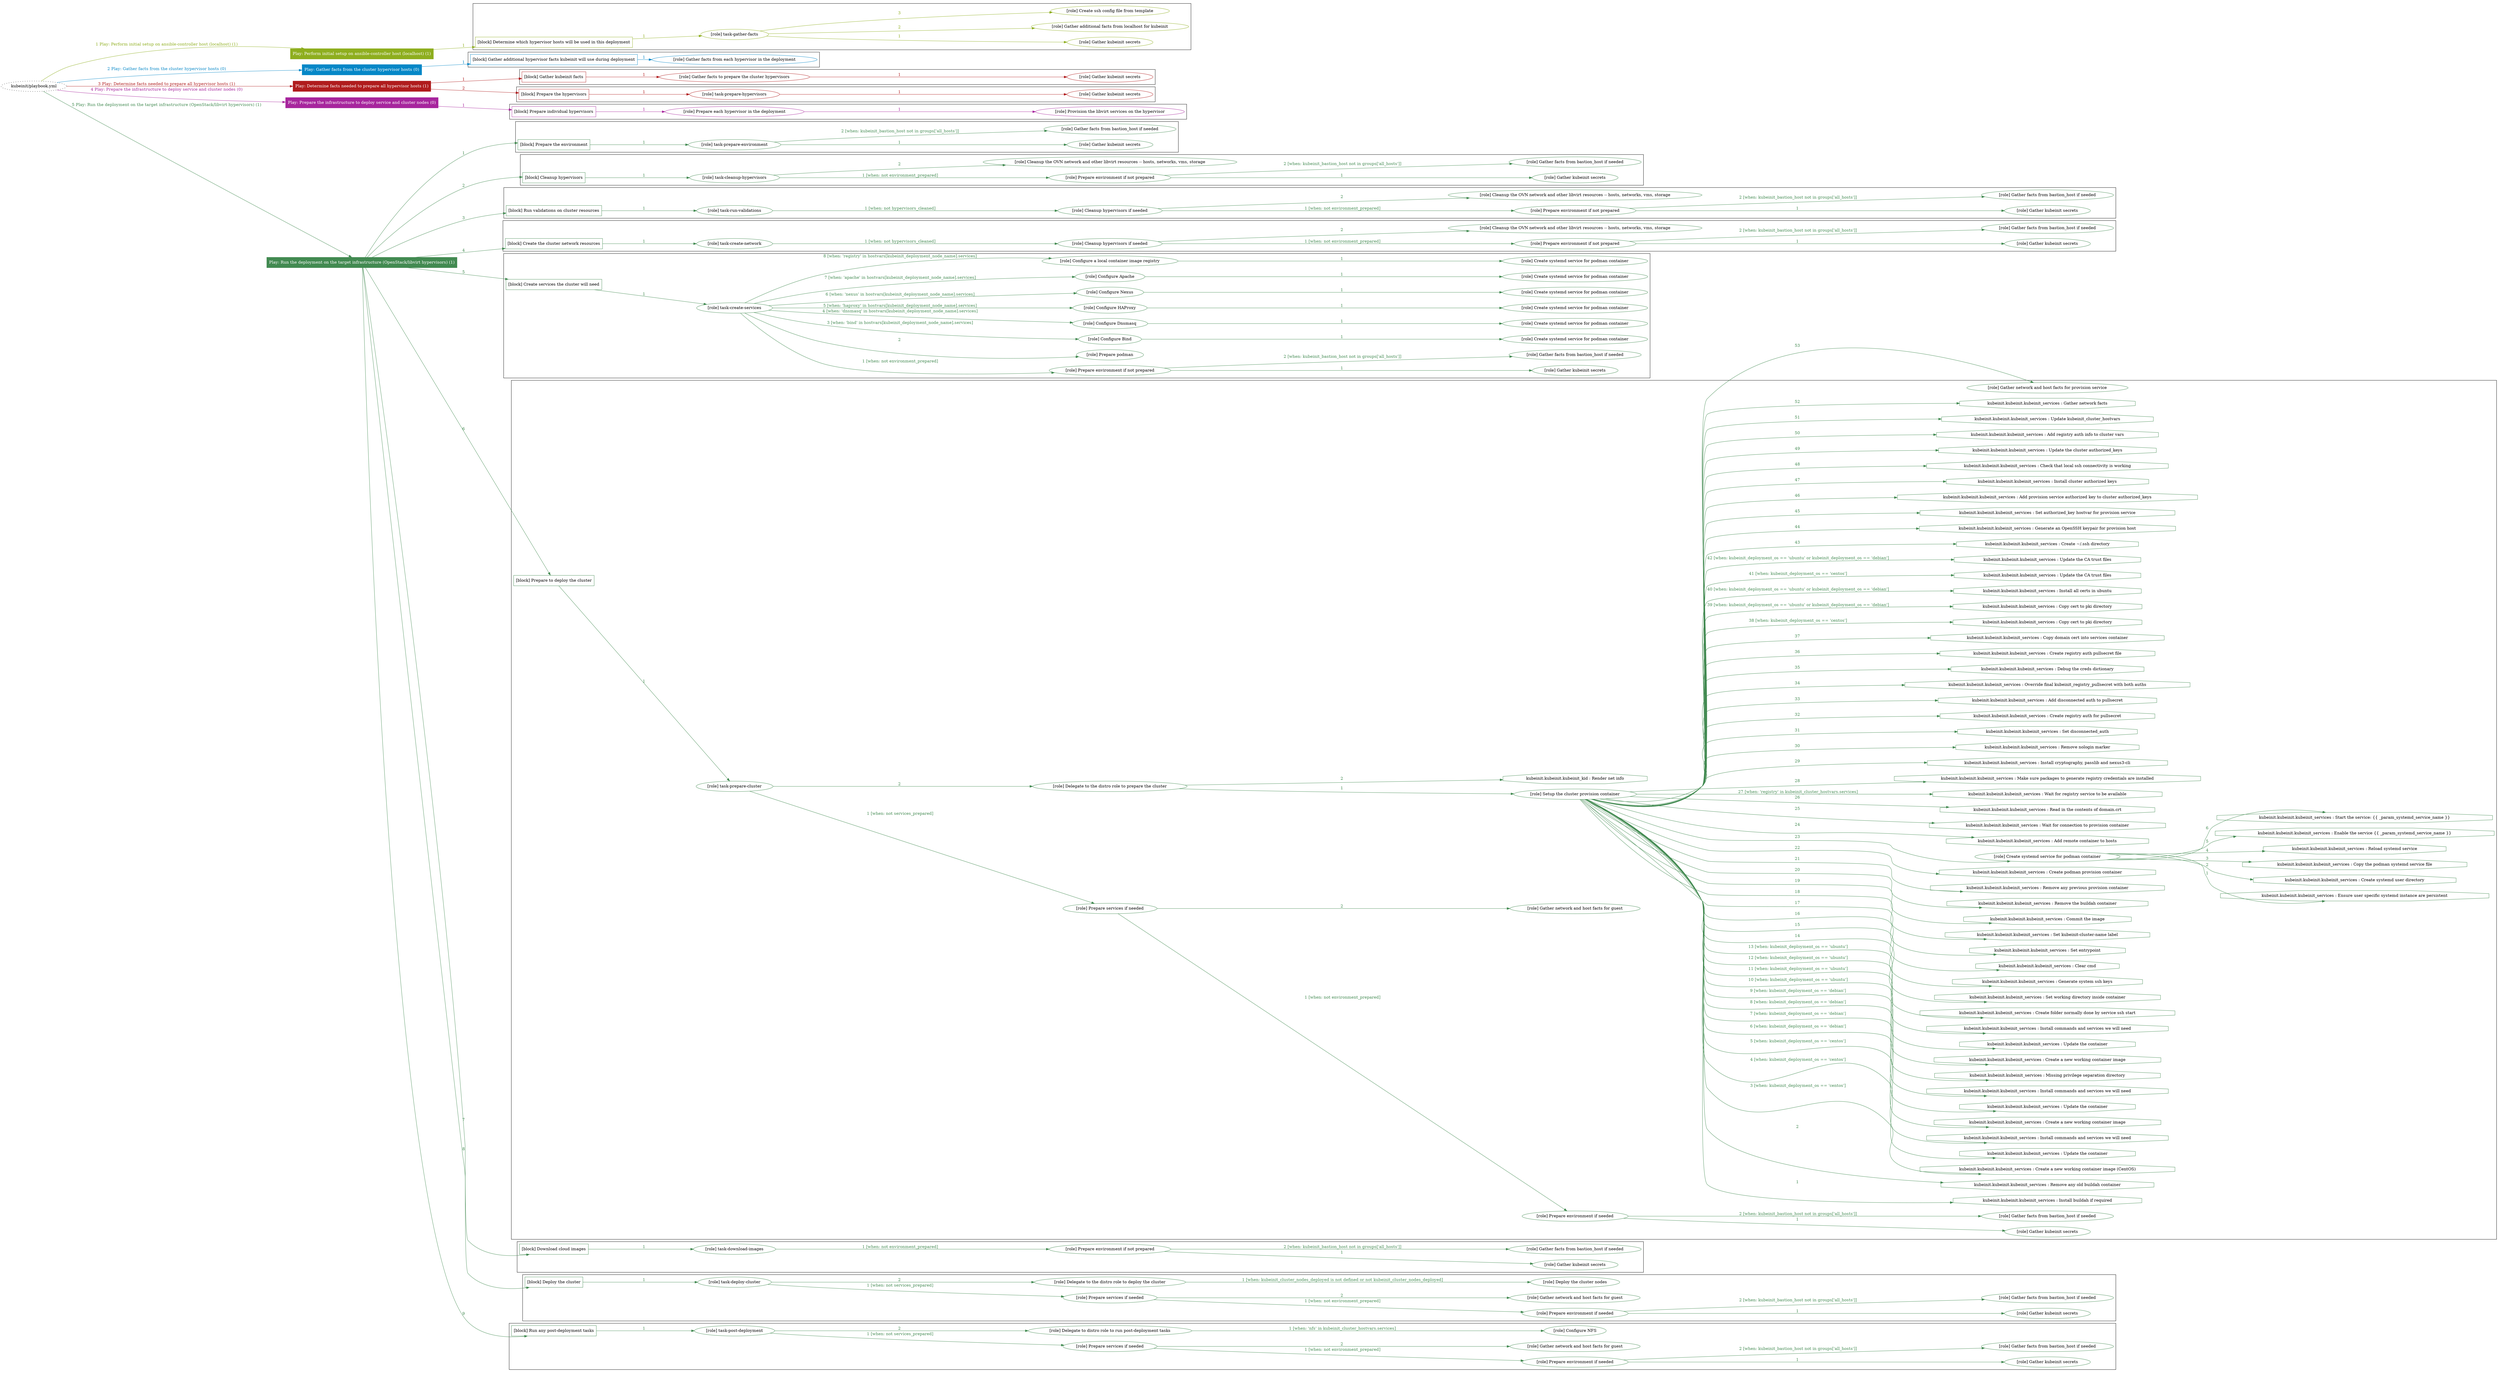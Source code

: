digraph {
	graph [concentrate=true ordering=in rankdir=LR ratio=fill]
	edge [esep=5 sep=10]
	"kubeinit/playbook.yml" [URL="/home/runner/work/kubeinit/kubeinit/kubeinit/playbook.yml" id=playbook_503756d2 style=dotted]
	"kubeinit/playbook.yml" -> play_5bbe1b89 [label="1 Play: Perform initial setup on ansible-controller host (localhost) (1)" color="#8eae1e" fontcolor="#8eae1e" id=edge_play_5bbe1b89 labeltooltip="1 Play: Perform initial setup on ansible-controller host (localhost) (1)" tooltip="1 Play: Perform initial setup on ansible-controller host (localhost) (1)"]
	subgraph "Play: Perform initial setup on ansible-controller host (localhost) (1)" {
		play_5bbe1b89 [label="Play: Perform initial setup on ansible-controller host (localhost) (1)" URL="/home/runner/work/kubeinit/kubeinit/kubeinit/playbook.yml" color="#8eae1e" fontcolor="#ffffff" id=play_5bbe1b89 shape=box style=filled tooltip=localhost]
		play_5bbe1b89 -> block_c59e43a5 [label=1 color="#8eae1e" fontcolor="#8eae1e" id=edge_block_c59e43a5 labeltooltip=1 tooltip=1]
		subgraph cluster_block_c59e43a5 {
			block_c59e43a5 [label="[block] Determine which hypervisor hosts will be used in this deployment" URL="/home/runner/work/kubeinit/kubeinit/kubeinit/playbook.yml" color="#8eae1e" id=block_c59e43a5 labeltooltip="Determine which hypervisor hosts will be used in this deployment" shape=box tooltip="Determine which hypervisor hosts will be used in this deployment"]
			block_c59e43a5 -> role_aae32a20 [label="1 " color="#8eae1e" fontcolor="#8eae1e" id=edge_role_aae32a20 labeltooltip="1 " tooltip="1 "]
			subgraph "task-gather-facts" {
				role_aae32a20 [label="[role] task-gather-facts" URL="/home/runner/work/kubeinit/kubeinit/kubeinit/playbook.yml" color="#8eae1e" id=role_aae32a20 tooltip="task-gather-facts"]
				role_aae32a20 -> role_e75fdfee [label="1 " color="#8eae1e" fontcolor="#8eae1e" id=edge_role_e75fdfee labeltooltip="1 " tooltip="1 "]
				subgraph "Gather kubeinit secrets" {
					role_e75fdfee [label="[role] Gather kubeinit secrets" URL="/home/runner/.ansible/collections/ansible_collections/kubeinit/kubeinit/roles/kubeinit_prepare/tasks/build_hypervisors_group.yml" color="#8eae1e" id=role_e75fdfee tooltip="Gather kubeinit secrets"]
				}
				role_aae32a20 -> role_403ddbc6 [label="2 " color="#8eae1e" fontcolor="#8eae1e" id=edge_role_403ddbc6 labeltooltip="2 " tooltip="2 "]
				subgraph "Gather additional facts from localhost for kubeinit" {
					role_403ddbc6 [label="[role] Gather additional facts from localhost for kubeinit" URL="/home/runner/.ansible/collections/ansible_collections/kubeinit/kubeinit/roles/kubeinit_prepare/tasks/build_hypervisors_group.yml" color="#8eae1e" id=role_403ddbc6 tooltip="Gather additional facts from localhost for kubeinit"]
				}
				role_aae32a20 -> role_767ddff2 [label="3 " color="#8eae1e" fontcolor="#8eae1e" id=edge_role_767ddff2 labeltooltip="3 " tooltip="3 "]
				subgraph "Create ssh config file from template" {
					role_767ddff2 [label="[role] Create ssh config file from template" URL="/home/runner/.ansible/collections/ansible_collections/kubeinit/kubeinit/roles/kubeinit_prepare/tasks/build_hypervisors_group.yml" color="#8eae1e" id=role_767ddff2 tooltip="Create ssh config file from template"]
				}
			}
		}
	}
	"kubeinit/playbook.yml" -> play_1152be63 [label="2 Play: Gather facts from the cluster hypervisor hosts (0)" color="#0587c7" fontcolor="#0587c7" id=edge_play_1152be63 labeltooltip="2 Play: Gather facts from the cluster hypervisor hosts (0)" tooltip="2 Play: Gather facts from the cluster hypervisor hosts (0)"]
	subgraph "Play: Gather facts from the cluster hypervisor hosts (0)" {
		play_1152be63 [label="Play: Gather facts from the cluster hypervisor hosts (0)" URL="/home/runner/work/kubeinit/kubeinit/kubeinit/playbook.yml" color="#0587c7" fontcolor="#ffffff" id=play_1152be63 shape=box style=filled tooltip="Play: Gather facts from the cluster hypervisor hosts (0)"]
		play_1152be63 -> block_7715a3ab [label=1 color="#0587c7" fontcolor="#0587c7" id=edge_block_7715a3ab labeltooltip=1 tooltip=1]
		subgraph cluster_block_7715a3ab {
			block_7715a3ab [label="[block] Gather additional hypervisor facts kubeinit will use during deployment" URL="/home/runner/work/kubeinit/kubeinit/kubeinit/playbook.yml" color="#0587c7" id=block_7715a3ab labeltooltip="Gather additional hypervisor facts kubeinit will use during deployment" shape=box tooltip="Gather additional hypervisor facts kubeinit will use during deployment"]
			block_7715a3ab -> role_cb87e04b [label="1 " color="#0587c7" fontcolor="#0587c7" id=edge_role_cb87e04b labeltooltip="1 " tooltip="1 "]
			subgraph "Gather facts from each hypervisor in the deployment" {
				role_cb87e04b [label="[role] Gather facts from each hypervisor in the deployment" URL="/home/runner/work/kubeinit/kubeinit/kubeinit/playbook.yml" color="#0587c7" id=role_cb87e04b tooltip="Gather facts from each hypervisor in the deployment"]
			}
		}
	}
	"kubeinit/playbook.yml" -> play_1aa199df [label="3 Play: Determine facts needed to prepare all hypervisor hosts (1)" color="#b01c1d" fontcolor="#b01c1d" id=edge_play_1aa199df labeltooltip="3 Play: Determine facts needed to prepare all hypervisor hosts (1)" tooltip="3 Play: Determine facts needed to prepare all hypervisor hosts (1)"]
	subgraph "Play: Determine facts needed to prepare all hypervisor hosts (1)" {
		play_1aa199df [label="Play: Determine facts needed to prepare all hypervisor hosts (1)" URL="/home/runner/work/kubeinit/kubeinit/kubeinit/playbook.yml" color="#b01c1d" fontcolor="#ffffff" id=play_1aa199df shape=box style=filled tooltip=localhost]
		play_1aa199df -> block_fc14fccf [label=1 color="#b01c1d" fontcolor="#b01c1d" id=edge_block_fc14fccf labeltooltip=1 tooltip=1]
		subgraph cluster_block_fc14fccf {
			block_fc14fccf [label="[block] Gather kubeinit facts" URL="/home/runner/work/kubeinit/kubeinit/kubeinit/playbook.yml" color="#b01c1d" id=block_fc14fccf labeltooltip="Gather kubeinit facts" shape=box tooltip="Gather kubeinit facts"]
			block_fc14fccf -> role_3641f9b1 [label="1 " color="#b01c1d" fontcolor="#b01c1d" id=edge_role_3641f9b1 labeltooltip="1 " tooltip="1 "]
			subgraph "Gather facts to prepare the cluster hypervisors" {
				role_3641f9b1 [label="[role] Gather facts to prepare the cluster hypervisors" URL="/home/runner/work/kubeinit/kubeinit/kubeinit/playbook.yml" color="#b01c1d" id=role_3641f9b1 tooltip="Gather facts to prepare the cluster hypervisors"]
				role_3641f9b1 -> role_3f98fad3 [label="1 " color="#b01c1d" fontcolor="#b01c1d" id=edge_role_3f98fad3 labeltooltip="1 " tooltip="1 "]
				subgraph "Gather kubeinit secrets" {
					role_3f98fad3 [label="[role] Gather kubeinit secrets" URL="/home/runner/.ansible/collections/ansible_collections/kubeinit/kubeinit/roles/kubeinit_prepare/tasks/gather_kubeinit_facts.yml" color="#b01c1d" id=role_3f98fad3 tooltip="Gather kubeinit secrets"]
				}
			}
		}
		play_1aa199df -> block_6ba9248d [label=2 color="#b01c1d" fontcolor="#b01c1d" id=edge_block_6ba9248d labeltooltip=2 tooltip=2]
		subgraph cluster_block_6ba9248d {
			block_6ba9248d [label="[block] Prepare the hypervisors" URL="/home/runner/work/kubeinit/kubeinit/kubeinit/playbook.yml" color="#b01c1d" id=block_6ba9248d labeltooltip="Prepare the hypervisors" shape=box tooltip="Prepare the hypervisors"]
			block_6ba9248d -> role_723fc780 [label="1 " color="#b01c1d" fontcolor="#b01c1d" id=edge_role_723fc780 labeltooltip="1 " tooltip="1 "]
			subgraph "task-prepare-hypervisors" {
				role_723fc780 [label="[role] task-prepare-hypervisors" URL="/home/runner/work/kubeinit/kubeinit/kubeinit/playbook.yml" color="#b01c1d" id=role_723fc780 tooltip="task-prepare-hypervisors"]
				role_723fc780 -> role_d01de26a [label="1 " color="#b01c1d" fontcolor="#b01c1d" id=edge_role_d01de26a labeltooltip="1 " tooltip="1 "]
				subgraph "Gather kubeinit secrets" {
					role_d01de26a [label="[role] Gather kubeinit secrets" URL="/home/runner/.ansible/collections/ansible_collections/kubeinit/kubeinit/roles/kubeinit_prepare/tasks/gather_kubeinit_facts.yml" color="#b01c1d" id=role_d01de26a tooltip="Gather kubeinit secrets"]
				}
			}
		}
	}
	"kubeinit/playbook.yml" -> play_2f98ca4f [label="4 Play: Prepare the infrastructure to deploy service and cluster nodes (0)" color="#a7259d" fontcolor="#a7259d" id=edge_play_2f98ca4f labeltooltip="4 Play: Prepare the infrastructure to deploy service and cluster nodes (0)" tooltip="4 Play: Prepare the infrastructure to deploy service and cluster nodes (0)"]
	subgraph "Play: Prepare the infrastructure to deploy service and cluster nodes (0)" {
		play_2f98ca4f [label="Play: Prepare the infrastructure to deploy service and cluster nodes (0)" URL="/home/runner/work/kubeinit/kubeinit/kubeinit/playbook.yml" color="#a7259d" fontcolor="#ffffff" id=play_2f98ca4f shape=box style=filled tooltip="Play: Prepare the infrastructure to deploy service and cluster nodes (0)"]
		play_2f98ca4f -> block_20df76b7 [label=1 color="#a7259d" fontcolor="#a7259d" id=edge_block_20df76b7 labeltooltip=1 tooltip=1]
		subgraph cluster_block_20df76b7 {
			block_20df76b7 [label="[block] Prepare individual hypervisors" URL="/home/runner/work/kubeinit/kubeinit/kubeinit/playbook.yml" color="#a7259d" id=block_20df76b7 labeltooltip="Prepare individual hypervisors" shape=box tooltip="Prepare individual hypervisors"]
			block_20df76b7 -> role_a4aed107 [label="1 " color="#a7259d" fontcolor="#a7259d" id=edge_role_a4aed107 labeltooltip="1 " tooltip="1 "]
			subgraph "Prepare each hypervisor in the deployment" {
				role_a4aed107 [label="[role] Prepare each hypervisor in the deployment" URL="/home/runner/work/kubeinit/kubeinit/kubeinit/playbook.yml" color="#a7259d" id=role_a4aed107 tooltip="Prepare each hypervisor in the deployment"]
				role_a4aed107 -> role_1b96a34c [label="1 " color="#a7259d" fontcolor="#a7259d" id=edge_role_1b96a34c labeltooltip="1 " tooltip="1 "]
				subgraph "Provision the libvirt services on the hypervisor" {
					role_1b96a34c [label="[role] Provision the libvirt services on the hypervisor" URL="/home/runner/.ansible/collections/ansible_collections/kubeinit/kubeinit/roles/kubeinit_prepare/tasks/prepare_hypervisor.yml" color="#a7259d" id=role_1b96a34c tooltip="Provision the libvirt services on the hypervisor"]
				}
			}
		}
	}
	"kubeinit/playbook.yml" -> play_38145f09 [label="5 Play: Run the deployment on the target infrastructure (OpenStack/libvirt hypervisors) (1)" color="#428a51" fontcolor="#428a51" id=edge_play_38145f09 labeltooltip="5 Play: Run the deployment on the target infrastructure (OpenStack/libvirt hypervisors) (1)" tooltip="5 Play: Run the deployment on the target infrastructure (OpenStack/libvirt hypervisors) (1)"]
	subgraph "Play: Run the deployment on the target infrastructure (OpenStack/libvirt hypervisors) (1)" {
		play_38145f09 [label="Play: Run the deployment on the target infrastructure (OpenStack/libvirt hypervisors) (1)" URL="/home/runner/work/kubeinit/kubeinit/kubeinit/playbook.yml" color="#428a51" fontcolor="#ffffff" id=play_38145f09 shape=box style=filled tooltip=localhost]
		play_38145f09 -> block_d1882640 [label=1 color="#428a51" fontcolor="#428a51" id=edge_block_d1882640 labeltooltip=1 tooltip=1]
		subgraph cluster_block_d1882640 {
			block_d1882640 [label="[block] Prepare the environment" URL="/home/runner/work/kubeinit/kubeinit/kubeinit/playbook.yml" color="#428a51" id=block_d1882640 labeltooltip="Prepare the environment" shape=box tooltip="Prepare the environment"]
			block_d1882640 -> role_e4219b84 [label="1 " color="#428a51" fontcolor="#428a51" id=edge_role_e4219b84 labeltooltip="1 " tooltip="1 "]
			subgraph "task-prepare-environment" {
				role_e4219b84 [label="[role] task-prepare-environment" URL="/home/runner/work/kubeinit/kubeinit/kubeinit/playbook.yml" color="#428a51" id=role_e4219b84 tooltip="task-prepare-environment"]
				role_e4219b84 -> role_22533257 [label="1 " color="#428a51" fontcolor="#428a51" id=edge_role_22533257 labeltooltip="1 " tooltip="1 "]
				subgraph "Gather kubeinit secrets" {
					role_22533257 [label="[role] Gather kubeinit secrets" URL="/home/runner/.ansible/collections/ansible_collections/kubeinit/kubeinit/roles/kubeinit_prepare/tasks/gather_kubeinit_facts.yml" color="#428a51" id=role_22533257 tooltip="Gather kubeinit secrets"]
				}
				role_e4219b84 -> role_0be93041 [label="2 [when: kubeinit_bastion_host not in groups['all_hosts']]" color="#428a51" fontcolor="#428a51" id=edge_role_0be93041 labeltooltip="2 [when: kubeinit_bastion_host not in groups['all_hosts']]" tooltip="2 [when: kubeinit_bastion_host not in groups['all_hosts']]"]
				subgraph "Gather facts from bastion_host if needed" {
					role_0be93041 [label="[role] Gather facts from bastion_host if needed" URL="/home/runner/.ansible/collections/ansible_collections/kubeinit/kubeinit/roles/kubeinit_prepare/tasks/main.yml" color="#428a51" id=role_0be93041 tooltip="Gather facts from bastion_host if needed"]
				}
			}
		}
		play_38145f09 -> block_20f3b5db [label=2 color="#428a51" fontcolor="#428a51" id=edge_block_20f3b5db labeltooltip=2 tooltip=2]
		subgraph cluster_block_20f3b5db {
			block_20f3b5db [label="[block] Cleanup hypervisors" URL="/home/runner/work/kubeinit/kubeinit/kubeinit/playbook.yml" color="#428a51" id=block_20f3b5db labeltooltip="Cleanup hypervisors" shape=box tooltip="Cleanup hypervisors"]
			block_20f3b5db -> role_3d39ce46 [label="1 " color="#428a51" fontcolor="#428a51" id=edge_role_3d39ce46 labeltooltip="1 " tooltip="1 "]
			subgraph "task-cleanup-hypervisors" {
				role_3d39ce46 [label="[role] task-cleanup-hypervisors" URL="/home/runner/work/kubeinit/kubeinit/kubeinit/playbook.yml" color="#428a51" id=role_3d39ce46 tooltip="task-cleanup-hypervisors"]
				role_3d39ce46 -> role_7775a9fc [label="1 [when: not environment_prepared]" color="#428a51" fontcolor="#428a51" id=edge_role_7775a9fc labeltooltip="1 [when: not environment_prepared]" tooltip="1 [when: not environment_prepared]"]
				subgraph "Prepare environment if not prepared" {
					role_7775a9fc [label="[role] Prepare environment if not prepared" URL="/home/runner/.ansible/collections/ansible_collections/kubeinit/kubeinit/roles/kubeinit_libvirt/tasks/cleanup_hypervisors.yml" color="#428a51" id=role_7775a9fc tooltip="Prepare environment if not prepared"]
					role_7775a9fc -> role_edd43ed3 [label="1 " color="#428a51" fontcolor="#428a51" id=edge_role_edd43ed3 labeltooltip="1 " tooltip="1 "]
					subgraph "Gather kubeinit secrets" {
						role_edd43ed3 [label="[role] Gather kubeinit secrets" URL="/home/runner/.ansible/collections/ansible_collections/kubeinit/kubeinit/roles/kubeinit_prepare/tasks/gather_kubeinit_facts.yml" color="#428a51" id=role_edd43ed3 tooltip="Gather kubeinit secrets"]
					}
					role_7775a9fc -> role_2190e573 [label="2 [when: kubeinit_bastion_host not in groups['all_hosts']]" color="#428a51" fontcolor="#428a51" id=edge_role_2190e573 labeltooltip="2 [when: kubeinit_bastion_host not in groups['all_hosts']]" tooltip="2 [when: kubeinit_bastion_host not in groups['all_hosts']]"]
					subgraph "Gather facts from bastion_host if needed" {
						role_2190e573 [label="[role] Gather facts from bastion_host if needed" URL="/home/runner/.ansible/collections/ansible_collections/kubeinit/kubeinit/roles/kubeinit_prepare/tasks/main.yml" color="#428a51" id=role_2190e573 tooltip="Gather facts from bastion_host if needed"]
					}
				}
				role_3d39ce46 -> role_18db08d0 [label="2 " color="#428a51" fontcolor="#428a51" id=edge_role_18db08d0 labeltooltip="2 " tooltip="2 "]
				subgraph "Cleanup the OVN network and other libvirt resources -- hosts, networks, vms, storage" {
					role_18db08d0 [label="[role] Cleanup the OVN network and other libvirt resources -- hosts, networks, vms, storage" URL="/home/runner/.ansible/collections/ansible_collections/kubeinit/kubeinit/roles/kubeinit_libvirt/tasks/cleanup_hypervisors.yml" color="#428a51" id=role_18db08d0 tooltip="Cleanup the OVN network and other libvirt resources -- hosts, networks, vms, storage"]
				}
			}
		}
		play_38145f09 -> block_fec7b96a [label=3 color="#428a51" fontcolor="#428a51" id=edge_block_fec7b96a labeltooltip=3 tooltip=3]
		subgraph cluster_block_fec7b96a {
			block_fec7b96a [label="[block] Run validations on cluster resources" URL="/home/runner/work/kubeinit/kubeinit/kubeinit/playbook.yml" color="#428a51" id=block_fec7b96a labeltooltip="Run validations on cluster resources" shape=box tooltip="Run validations on cluster resources"]
			block_fec7b96a -> role_ccd4728e [label="1 " color="#428a51" fontcolor="#428a51" id=edge_role_ccd4728e labeltooltip="1 " tooltip="1 "]
			subgraph "task-run-validations" {
				role_ccd4728e [label="[role] task-run-validations" URL="/home/runner/work/kubeinit/kubeinit/kubeinit/playbook.yml" color="#428a51" id=role_ccd4728e tooltip="task-run-validations"]
				role_ccd4728e -> role_e8eb7751 [label="1 [when: not hypervisors_cleaned]" color="#428a51" fontcolor="#428a51" id=edge_role_e8eb7751 labeltooltip="1 [when: not hypervisors_cleaned]" tooltip="1 [when: not hypervisors_cleaned]"]
				subgraph "Cleanup hypervisors if needed" {
					role_e8eb7751 [label="[role] Cleanup hypervisors if needed" URL="/home/runner/.ansible/collections/ansible_collections/kubeinit/kubeinit/roles/kubeinit_validations/tasks/main.yml" color="#428a51" id=role_e8eb7751 tooltip="Cleanup hypervisors if needed"]
					role_e8eb7751 -> role_a1b32187 [label="1 [when: not environment_prepared]" color="#428a51" fontcolor="#428a51" id=edge_role_a1b32187 labeltooltip="1 [when: not environment_prepared]" tooltip="1 [when: not environment_prepared]"]
					subgraph "Prepare environment if not prepared" {
						role_a1b32187 [label="[role] Prepare environment if not prepared" URL="/home/runner/.ansible/collections/ansible_collections/kubeinit/kubeinit/roles/kubeinit_libvirt/tasks/cleanup_hypervisors.yml" color="#428a51" id=role_a1b32187 tooltip="Prepare environment if not prepared"]
						role_a1b32187 -> role_045f3c74 [label="1 " color="#428a51" fontcolor="#428a51" id=edge_role_045f3c74 labeltooltip="1 " tooltip="1 "]
						subgraph "Gather kubeinit secrets" {
							role_045f3c74 [label="[role] Gather kubeinit secrets" URL="/home/runner/.ansible/collections/ansible_collections/kubeinit/kubeinit/roles/kubeinit_prepare/tasks/gather_kubeinit_facts.yml" color="#428a51" id=role_045f3c74 tooltip="Gather kubeinit secrets"]
						}
						role_a1b32187 -> role_32b12212 [label="2 [when: kubeinit_bastion_host not in groups['all_hosts']]" color="#428a51" fontcolor="#428a51" id=edge_role_32b12212 labeltooltip="2 [when: kubeinit_bastion_host not in groups['all_hosts']]" tooltip="2 [when: kubeinit_bastion_host not in groups['all_hosts']]"]
						subgraph "Gather facts from bastion_host if needed" {
							role_32b12212 [label="[role] Gather facts from bastion_host if needed" URL="/home/runner/.ansible/collections/ansible_collections/kubeinit/kubeinit/roles/kubeinit_prepare/tasks/main.yml" color="#428a51" id=role_32b12212 tooltip="Gather facts from bastion_host if needed"]
						}
					}
					role_e8eb7751 -> role_6eb678cf [label="2 " color="#428a51" fontcolor="#428a51" id=edge_role_6eb678cf labeltooltip="2 " tooltip="2 "]
					subgraph "Cleanup the OVN network and other libvirt resources -- hosts, networks, vms, storage" {
						role_6eb678cf [label="[role] Cleanup the OVN network and other libvirt resources -- hosts, networks, vms, storage" URL="/home/runner/.ansible/collections/ansible_collections/kubeinit/kubeinit/roles/kubeinit_libvirt/tasks/cleanup_hypervisors.yml" color="#428a51" id=role_6eb678cf tooltip="Cleanup the OVN network and other libvirt resources -- hosts, networks, vms, storage"]
					}
				}
			}
		}
		play_38145f09 -> block_b10b0c34 [label=4 color="#428a51" fontcolor="#428a51" id=edge_block_b10b0c34 labeltooltip=4 tooltip=4]
		subgraph cluster_block_b10b0c34 {
			block_b10b0c34 [label="[block] Create the cluster network resources" URL="/home/runner/work/kubeinit/kubeinit/kubeinit/playbook.yml" color="#428a51" id=block_b10b0c34 labeltooltip="Create the cluster network resources" shape=box tooltip="Create the cluster network resources"]
			block_b10b0c34 -> role_0a0ffc11 [label="1 " color="#428a51" fontcolor="#428a51" id=edge_role_0a0ffc11 labeltooltip="1 " tooltip="1 "]
			subgraph "task-create-network" {
				role_0a0ffc11 [label="[role] task-create-network" URL="/home/runner/work/kubeinit/kubeinit/kubeinit/playbook.yml" color="#428a51" id=role_0a0ffc11 tooltip="task-create-network"]
				role_0a0ffc11 -> role_2a9c095b [label="1 [when: not hypervisors_cleaned]" color="#428a51" fontcolor="#428a51" id=edge_role_2a9c095b labeltooltip="1 [when: not hypervisors_cleaned]" tooltip="1 [when: not hypervisors_cleaned]"]
				subgraph "Cleanup hypervisors if needed" {
					role_2a9c095b [label="[role] Cleanup hypervisors if needed" URL="/home/runner/.ansible/collections/ansible_collections/kubeinit/kubeinit/roles/kubeinit_libvirt/tasks/create_network.yml" color="#428a51" id=role_2a9c095b tooltip="Cleanup hypervisors if needed"]
					role_2a9c095b -> role_50f6dd8f [label="1 [when: not environment_prepared]" color="#428a51" fontcolor="#428a51" id=edge_role_50f6dd8f labeltooltip="1 [when: not environment_prepared]" tooltip="1 [when: not environment_prepared]"]
					subgraph "Prepare environment if not prepared" {
						role_50f6dd8f [label="[role] Prepare environment if not prepared" URL="/home/runner/.ansible/collections/ansible_collections/kubeinit/kubeinit/roles/kubeinit_libvirt/tasks/cleanup_hypervisors.yml" color="#428a51" id=role_50f6dd8f tooltip="Prepare environment if not prepared"]
						role_50f6dd8f -> role_09f86ac9 [label="1 " color="#428a51" fontcolor="#428a51" id=edge_role_09f86ac9 labeltooltip="1 " tooltip="1 "]
						subgraph "Gather kubeinit secrets" {
							role_09f86ac9 [label="[role] Gather kubeinit secrets" URL="/home/runner/.ansible/collections/ansible_collections/kubeinit/kubeinit/roles/kubeinit_prepare/tasks/gather_kubeinit_facts.yml" color="#428a51" id=role_09f86ac9 tooltip="Gather kubeinit secrets"]
						}
						role_50f6dd8f -> role_822a8935 [label="2 [when: kubeinit_bastion_host not in groups['all_hosts']]" color="#428a51" fontcolor="#428a51" id=edge_role_822a8935 labeltooltip="2 [when: kubeinit_bastion_host not in groups['all_hosts']]" tooltip="2 [when: kubeinit_bastion_host not in groups['all_hosts']]"]
						subgraph "Gather facts from bastion_host if needed" {
							role_822a8935 [label="[role] Gather facts from bastion_host if needed" URL="/home/runner/.ansible/collections/ansible_collections/kubeinit/kubeinit/roles/kubeinit_prepare/tasks/main.yml" color="#428a51" id=role_822a8935 tooltip="Gather facts from bastion_host if needed"]
						}
					}
					role_2a9c095b -> role_49d24129 [label="2 " color="#428a51" fontcolor="#428a51" id=edge_role_49d24129 labeltooltip="2 " tooltip="2 "]
					subgraph "Cleanup the OVN network and other libvirt resources -- hosts, networks, vms, storage" {
						role_49d24129 [label="[role] Cleanup the OVN network and other libvirt resources -- hosts, networks, vms, storage" URL="/home/runner/.ansible/collections/ansible_collections/kubeinit/kubeinit/roles/kubeinit_libvirt/tasks/cleanup_hypervisors.yml" color="#428a51" id=role_49d24129 tooltip="Cleanup the OVN network and other libvirt resources -- hosts, networks, vms, storage"]
					}
				}
			}
		}
		play_38145f09 -> block_bc6f70a1 [label=5 color="#428a51" fontcolor="#428a51" id=edge_block_bc6f70a1 labeltooltip=5 tooltip=5]
		subgraph cluster_block_bc6f70a1 {
			block_bc6f70a1 [label="[block] Create services the cluster will need" URL="/home/runner/work/kubeinit/kubeinit/kubeinit/playbook.yml" color="#428a51" id=block_bc6f70a1 labeltooltip="Create services the cluster will need" shape=box tooltip="Create services the cluster will need"]
			block_bc6f70a1 -> role_b8ee4122 [label="1 " color="#428a51" fontcolor="#428a51" id=edge_role_b8ee4122 labeltooltip="1 " tooltip="1 "]
			subgraph "task-create-services" {
				role_b8ee4122 [label="[role] task-create-services" URL="/home/runner/work/kubeinit/kubeinit/kubeinit/playbook.yml" color="#428a51" id=role_b8ee4122 tooltip="task-create-services"]
				role_b8ee4122 -> role_3747566e [label="1 [when: not environment_prepared]" color="#428a51" fontcolor="#428a51" id=edge_role_3747566e labeltooltip="1 [when: not environment_prepared]" tooltip="1 [when: not environment_prepared]"]
				subgraph "Prepare environment if not prepared" {
					role_3747566e [label="[role] Prepare environment if not prepared" URL="/home/runner/.ansible/collections/ansible_collections/kubeinit/kubeinit/roles/kubeinit_services/tasks/main.yml" color="#428a51" id=role_3747566e tooltip="Prepare environment if not prepared"]
					role_3747566e -> role_0cc29c2a [label="1 " color="#428a51" fontcolor="#428a51" id=edge_role_0cc29c2a labeltooltip="1 " tooltip="1 "]
					subgraph "Gather kubeinit secrets" {
						role_0cc29c2a [label="[role] Gather kubeinit secrets" URL="/home/runner/.ansible/collections/ansible_collections/kubeinit/kubeinit/roles/kubeinit_prepare/tasks/gather_kubeinit_facts.yml" color="#428a51" id=role_0cc29c2a tooltip="Gather kubeinit secrets"]
					}
					role_3747566e -> role_6fd40899 [label="2 [when: kubeinit_bastion_host not in groups['all_hosts']]" color="#428a51" fontcolor="#428a51" id=edge_role_6fd40899 labeltooltip="2 [when: kubeinit_bastion_host not in groups['all_hosts']]" tooltip="2 [when: kubeinit_bastion_host not in groups['all_hosts']]"]
					subgraph "Gather facts from bastion_host if needed" {
						role_6fd40899 [label="[role] Gather facts from bastion_host if needed" URL="/home/runner/.ansible/collections/ansible_collections/kubeinit/kubeinit/roles/kubeinit_prepare/tasks/main.yml" color="#428a51" id=role_6fd40899 tooltip="Gather facts from bastion_host if needed"]
					}
				}
				role_b8ee4122 -> role_381974bd [label="2 " color="#428a51" fontcolor="#428a51" id=edge_role_381974bd labeltooltip="2 " tooltip="2 "]
				subgraph "Prepare podman" {
					role_381974bd [label="[role] Prepare podman" URL="/home/runner/.ansible/collections/ansible_collections/kubeinit/kubeinit/roles/kubeinit_services/tasks/00_create_service_pod.yml" color="#428a51" id=role_381974bd tooltip="Prepare podman"]
				}
				role_b8ee4122 -> role_16a26100 [label="3 [when: 'bind' in hostvars[kubeinit_deployment_node_name].services]" color="#428a51" fontcolor="#428a51" id=edge_role_16a26100 labeltooltip="3 [when: 'bind' in hostvars[kubeinit_deployment_node_name].services]" tooltip="3 [when: 'bind' in hostvars[kubeinit_deployment_node_name].services]"]
				subgraph "Configure Bind" {
					role_16a26100 [label="[role] Configure Bind" URL="/home/runner/.ansible/collections/ansible_collections/kubeinit/kubeinit/roles/kubeinit_services/tasks/start_services_containers.yml" color="#428a51" id=role_16a26100 tooltip="Configure Bind"]
					role_16a26100 -> role_5af9063f [label="1 " color="#428a51" fontcolor="#428a51" id=edge_role_5af9063f labeltooltip="1 " tooltip="1 "]
					subgraph "Create systemd service for podman container" {
						role_5af9063f [label="[role] Create systemd service for podman container" URL="/home/runner/.ansible/collections/ansible_collections/kubeinit/kubeinit/roles/kubeinit_bind/tasks/main.yml" color="#428a51" id=role_5af9063f tooltip="Create systemd service for podman container"]
					}
				}
				role_b8ee4122 -> role_2d0ec14d [label="4 [when: 'dnsmasq' in hostvars[kubeinit_deployment_node_name].services]" color="#428a51" fontcolor="#428a51" id=edge_role_2d0ec14d labeltooltip="4 [when: 'dnsmasq' in hostvars[kubeinit_deployment_node_name].services]" tooltip="4 [when: 'dnsmasq' in hostvars[kubeinit_deployment_node_name].services]"]
				subgraph "Configure Dnsmasq" {
					role_2d0ec14d [label="[role] Configure Dnsmasq" URL="/home/runner/.ansible/collections/ansible_collections/kubeinit/kubeinit/roles/kubeinit_services/tasks/start_services_containers.yml" color="#428a51" id=role_2d0ec14d tooltip="Configure Dnsmasq"]
					role_2d0ec14d -> role_151cac0d [label="1 " color="#428a51" fontcolor="#428a51" id=edge_role_151cac0d labeltooltip="1 " tooltip="1 "]
					subgraph "Create systemd service for podman container" {
						role_151cac0d [label="[role] Create systemd service for podman container" URL="/home/runner/.ansible/collections/ansible_collections/kubeinit/kubeinit/roles/kubeinit_dnsmasq/tasks/main.yml" color="#428a51" id=role_151cac0d tooltip="Create systemd service for podman container"]
					}
				}
				role_b8ee4122 -> role_e963fa34 [label="5 [when: 'haproxy' in hostvars[kubeinit_deployment_node_name].services]" color="#428a51" fontcolor="#428a51" id=edge_role_e963fa34 labeltooltip="5 [when: 'haproxy' in hostvars[kubeinit_deployment_node_name].services]" tooltip="5 [when: 'haproxy' in hostvars[kubeinit_deployment_node_name].services]"]
				subgraph "Configure HAProxy" {
					role_e963fa34 [label="[role] Configure HAProxy" URL="/home/runner/.ansible/collections/ansible_collections/kubeinit/kubeinit/roles/kubeinit_services/tasks/start_services_containers.yml" color="#428a51" id=role_e963fa34 tooltip="Configure HAProxy"]
					role_e963fa34 -> role_d3fcd5b6 [label="1 " color="#428a51" fontcolor="#428a51" id=edge_role_d3fcd5b6 labeltooltip="1 " tooltip="1 "]
					subgraph "Create systemd service for podman container" {
						role_d3fcd5b6 [label="[role] Create systemd service for podman container" URL="/home/runner/.ansible/collections/ansible_collections/kubeinit/kubeinit/roles/kubeinit_haproxy/tasks/main.yml" color="#428a51" id=role_d3fcd5b6 tooltip="Create systemd service for podman container"]
					}
				}
				role_b8ee4122 -> role_bbd879e7 [label="6 [when: 'nexus' in hostvars[kubeinit_deployment_node_name].services]" color="#428a51" fontcolor="#428a51" id=edge_role_bbd879e7 labeltooltip="6 [when: 'nexus' in hostvars[kubeinit_deployment_node_name].services]" tooltip="6 [when: 'nexus' in hostvars[kubeinit_deployment_node_name].services]"]
				subgraph "Configure Nexus" {
					role_bbd879e7 [label="[role] Configure Nexus" URL="/home/runner/.ansible/collections/ansible_collections/kubeinit/kubeinit/roles/kubeinit_services/tasks/start_services_containers.yml" color="#428a51" id=role_bbd879e7 tooltip="Configure Nexus"]
					role_bbd879e7 -> role_2aea6323 [label="1 " color="#428a51" fontcolor="#428a51" id=edge_role_2aea6323 labeltooltip="1 " tooltip="1 "]
					subgraph "Create systemd service for podman container" {
						role_2aea6323 [label="[role] Create systemd service for podman container" URL="/home/runner/.ansible/collections/ansible_collections/kubeinit/kubeinit/roles/kubeinit_nexus/tasks/main.yml" color="#428a51" id=role_2aea6323 tooltip="Create systemd service for podman container"]
					}
				}
				role_b8ee4122 -> role_a501fee8 [label="7 [when: 'apache' in hostvars[kubeinit_deployment_node_name].services]" color="#428a51" fontcolor="#428a51" id=edge_role_a501fee8 labeltooltip="7 [when: 'apache' in hostvars[kubeinit_deployment_node_name].services]" tooltip="7 [when: 'apache' in hostvars[kubeinit_deployment_node_name].services]"]
				subgraph "Configure Apache" {
					role_a501fee8 [label="[role] Configure Apache" URL="/home/runner/.ansible/collections/ansible_collections/kubeinit/kubeinit/roles/kubeinit_services/tasks/start_services_containers.yml" color="#428a51" id=role_a501fee8 tooltip="Configure Apache"]
					role_a501fee8 -> role_b8312f2d [label="1 " color="#428a51" fontcolor="#428a51" id=edge_role_b8312f2d labeltooltip="1 " tooltip="1 "]
					subgraph "Create systemd service for podman container" {
						role_b8312f2d [label="[role] Create systemd service for podman container" URL="/home/runner/.ansible/collections/ansible_collections/kubeinit/kubeinit/roles/kubeinit_apache/tasks/main.yml" color="#428a51" id=role_b8312f2d tooltip="Create systemd service for podman container"]
					}
				}
				role_b8ee4122 -> role_b785cda2 [label="8 [when: 'registry' in hostvars[kubeinit_deployment_node_name].services]" color="#428a51" fontcolor="#428a51" id=edge_role_b785cda2 labeltooltip="8 [when: 'registry' in hostvars[kubeinit_deployment_node_name].services]" tooltip="8 [when: 'registry' in hostvars[kubeinit_deployment_node_name].services]"]
				subgraph "Configure a local container image registry" {
					role_b785cda2 [label="[role] Configure a local container image registry" URL="/home/runner/.ansible/collections/ansible_collections/kubeinit/kubeinit/roles/kubeinit_services/tasks/start_services_containers.yml" color="#428a51" id=role_b785cda2 tooltip="Configure a local container image registry"]
					role_b785cda2 -> role_a6bcd0c2 [label="1 " color="#428a51" fontcolor="#428a51" id=edge_role_a6bcd0c2 labeltooltip="1 " tooltip="1 "]
					subgraph "Create systemd service for podman container" {
						role_a6bcd0c2 [label="[role] Create systemd service for podman container" URL="/home/runner/.ansible/collections/ansible_collections/kubeinit/kubeinit/roles/kubeinit_registry/tasks/main.yml" color="#428a51" id=role_a6bcd0c2 tooltip="Create systemd service for podman container"]
					}
				}
			}
		}
		play_38145f09 -> block_6e590138 [label=6 color="#428a51" fontcolor="#428a51" id=edge_block_6e590138 labeltooltip=6 tooltip=6]
		subgraph cluster_block_6e590138 {
			block_6e590138 [label="[block] Prepare to deploy the cluster" URL="/home/runner/work/kubeinit/kubeinit/kubeinit/playbook.yml" color="#428a51" id=block_6e590138 labeltooltip="Prepare to deploy the cluster" shape=box tooltip="Prepare to deploy the cluster"]
			block_6e590138 -> role_3e226c6e [label="1 " color="#428a51" fontcolor="#428a51" id=edge_role_3e226c6e labeltooltip="1 " tooltip="1 "]
			subgraph "task-prepare-cluster" {
				role_3e226c6e [label="[role] task-prepare-cluster" URL="/home/runner/work/kubeinit/kubeinit/kubeinit/playbook.yml" color="#428a51" id=role_3e226c6e tooltip="task-prepare-cluster"]
				role_3e226c6e -> role_5abb73f6 [label="1 [when: not services_prepared]" color="#428a51" fontcolor="#428a51" id=edge_role_5abb73f6 labeltooltip="1 [when: not services_prepared]" tooltip="1 [when: not services_prepared]"]
				subgraph "Prepare services if needed" {
					role_5abb73f6 [label="[role] Prepare services if needed" URL="/home/runner/.ansible/collections/ansible_collections/kubeinit/kubeinit/roles/kubeinit_prepare/tasks/prepare_cluster.yml" color="#428a51" id=role_5abb73f6 tooltip="Prepare services if needed"]
					role_5abb73f6 -> role_6053631d [label="1 [when: not environment_prepared]" color="#428a51" fontcolor="#428a51" id=edge_role_6053631d labeltooltip="1 [when: not environment_prepared]" tooltip="1 [when: not environment_prepared]"]
					subgraph "Prepare environment if needed" {
						role_6053631d [label="[role] Prepare environment if needed" URL="/home/runner/.ansible/collections/ansible_collections/kubeinit/kubeinit/roles/kubeinit_services/tasks/prepare_services.yml" color="#428a51" id=role_6053631d tooltip="Prepare environment if needed"]
						role_6053631d -> role_0b7599aa [label="1 " color="#428a51" fontcolor="#428a51" id=edge_role_0b7599aa labeltooltip="1 " tooltip="1 "]
						subgraph "Gather kubeinit secrets" {
							role_0b7599aa [label="[role] Gather kubeinit secrets" URL="/home/runner/.ansible/collections/ansible_collections/kubeinit/kubeinit/roles/kubeinit_prepare/tasks/gather_kubeinit_facts.yml" color="#428a51" id=role_0b7599aa tooltip="Gather kubeinit secrets"]
						}
						role_6053631d -> role_30f7d700 [label="2 [when: kubeinit_bastion_host not in groups['all_hosts']]" color="#428a51" fontcolor="#428a51" id=edge_role_30f7d700 labeltooltip="2 [when: kubeinit_bastion_host not in groups['all_hosts']]" tooltip="2 [when: kubeinit_bastion_host not in groups['all_hosts']]"]
						subgraph "Gather facts from bastion_host if needed" {
							role_30f7d700 [label="[role] Gather facts from bastion_host if needed" URL="/home/runner/.ansible/collections/ansible_collections/kubeinit/kubeinit/roles/kubeinit_prepare/tasks/main.yml" color="#428a51" id=role_30f7d700 tooltip="Gather facts from bastion_host if needed"]
						}
					}
					role_5abb73f6 -> role_419a498b [label="2 " color="#428a51" fontcolor="#428a51" id=edge_role_419a498b labeltooltip="2 " tooltip="2 "]
					subgraph "Gather network and host facts for guest" {
						role_419a498b [label="[role] Gather network and host facts for guest" URL="/home/runner/.ansible/collections/ansible_collections/kubeinit/kubeinit/roles/kubeinit_services/tasks/prepare_services.yml" color="#428a51" id=role_419a498b tooltip="Gather network and host facts for guest"]
					}
				}
				role_3e226c6e -> role_f1ba3e37 [label="2 " color="#428a51" fontcolor="#428a51" id=edge_role_f1ba3e37 labeltooltip="2 " tooltip="2 "]
				subgraph "Delegate to the distro role to prepare the cluster" {
					role_f1ba3e37 [label="[role] Delegate to the distro role to prepare the cluster" URL="/home/runner/.ansible/collections/ansible_collections/kubeinit/kubeinit/roles/kubeinit_prepare/tasks/prepare_cluster.yml" color="#428a51" id=role_f1ba3e37 tooltip="Delegate to the distro role to prepare the cluster"]
					role_f1ba3e37 -> role_989e972d [label="1 " color="#428a51" fontcolor="#428a51" id=edge_role_989e972d labeltooltip="1 " tooltip="1 "]
					subgraph "Setup the cluster provision container" {
						role_989e972d [label="[role] Setup the cluster provision container" URL="/home/runner/.ansible/collections/ansible_collections/kubeinit/kubeinit/roles/kubeinit_kid/tasks/prepare_cluster.yml" color="#428a51" id=role_989e972d tooltip="Setup the cluster provision container"]
						task_81c433f2 [label="kubeinit.kubeinit.kubeinit_services : Install buildah if required" URL="/home/runner/.ansible/collections/ansible_collections/kubeinit/kubeinit/roles/kubeinit_services/tasks/create_provision_container.yml" color="#428a51" id=task_81c433f2 shape=octagon tooltip="kubeinit.kubeinit.kubeinit_services : Install buildah if required"]
						role_989e972d -> task_81c433f2 [label="1 " color="#428a51" fontcolor="#428a51" id=edge_task_81c433f2 labeltooltip="1 " tooltip="1 "]
						task_8afe3a45 [label="kubeinit.kubeinit.kubeinit_services : Remove any old buildah container" URL="/home/runner/.ansible/collections/ansible_collections/kubeinit/kubeinit/roles/kubeinit_services/tasks/create_provision_container.yml" color="#428a51" id=task_8afe3a45 shape=octagon tooltip="kubeinit.kubeinit.kubeinit_services : Remove any old buildah container"]
						role_989e972d -> task_8afe3a45 [label="2 " color="#428a51" fontcolor="#428a51" id=edge_task_8afe3a45 labeltooltip="2 " tooltip="2 "]
						task_2f49f034 [label="kubeinit.kubeinit.kubeinit_services : Create a new working container image (CentOS)" URL="/home/runner/.ansible/collections/ansible_collections/kubeinit/kubeinit/roles/kubeinit_services/tasks/create_provision_container.yml" color="#428a51" id=task_2f49f034 shape=octagon tooltip="kubeinit.kubeinit.kubeinit_services : Create a new working container image (CentOS)"]
						role_989e972d -> task_2f49f034 [label="3 [when: kubeinit_deployment_os == 'centos']" color="#428a51" fontcolor="#428a51" id=edge_task_2f49f034 labeltooltip="3 [when: kubeinit_deployment_os == 'centos']" tooltip="3 [when: kubeinit_deployment_os == 'centos']"]
						task_b5bcb532 [label="kubeinit.kubeinit.kubeinit_services : Update the container" URL="/home/runner/.ansible/collections/ansible_collections/kubeinit/kubeinit/roles/kubeinit_services/tasks/create_provision_container.yml" color="#428a51" id=task_b5bcb532 shape=octagon tooltip="kubeinit.kubeinit.kubeinit_services : Update the container"]
						role_989e972d -> task_b5bcb532 [label="4 [when: kubeinit_deployment_os == 'centos']" color="#428a51" fontcolor="#428a51" id=edge_task_b5bcb532 labeltooltip="4 [when: kubeinit_deployment_os == 'centos']" tooltip="4 [when: kubeinit_deployment_os == 'centos']"]
						task_d5cc3f4b [label="kubeinit.kubeinit.kubeinit_services : Install commands and services we will need" URL="/home/runner/.ansible/collections/ansible_collections/kubeinit/kubeinit/roles/kubeinit_services/tasks/create_provision_container.yml" color="#428a51" id=task_d5cc3f4b shape=octagon tooltip="kubeinit.kubeinit.kubeinit_services : Install commands and services we will need"]
						role_989e972d -> task_d5cc3f4b [label="5 [when: kubeinit_deployment_os == 'centos']" color="#428a51" fontcolor="#428a51" id=edge_task_d5cc3f4b labeltooltip="5 [when: kubeinit_deployment_os == 'centos']" tooltip="5 [when: kubeinit_deployment_os == 'centos']"]
						task_a53f986a [label="kubeinit.kubeinit.kubeinit_services : Create a new working container image" URL="/home/runner/.ansible/collections/ansible_collections/kubeinit/kubeinit/roles/kubeinit_services/tasks/create_provision_container.yml" color="#428a51" id=task_a53f986a shape=octagon tooltip="kubeinit.kubeinit.kubeinit_services : Create a new working container image"]
						role_989e972d -> task_a53f986a [label="6 [when: kubeinit_deployment_os == 'debian']" color="#428a51" fontcolor="#428a51" id=edge_task_a53f986a labeltooltip="6 [when: kubeinit_deployment_os == 'debian']" tooltip="6 [when: kubeinit_deployment_os == 'debian']"]
						task_4b9902b9 [label="kubeinit.kubeinit.kubeinit_services : Update the container" URL="/home/runner/.ansible/collections/ansible_collections/kubeinit/kubeinit/roles/kubeinit_services/tasks/create_provision_container.yml" color="#428a51" id=task_4b9902b9 shape=octagon tooltip="kubeinit.kubeinit.kubeinit_services : Update the container"]
						role_989e972d -> task_4b9902b9 [label="7 [when: kubeinit_deployment_os == 'debian']" color="#428a51" fontcolor="#428a51" id=edge_task_4b9902b9 labeltooltip="7 [when: kubeinit_deployment_os == 'debian']" tooltip="7 [when: kubeinit_deployment_os == 'debian']"]
						task_aa873b4c [label="kubeinit.kubeinit.kubeinit_services : Install commands and services we will need" URL="/home/runner/.ansible/collections/ansible_collections/kubeinit/kubeinit/roles/kubeinit_services/tasks/create_provision_container.yml" color="#428a51" id=task_aa873b4c shape=octagon tooltip="kubeinit.kubeinit.kubeinit_services : Install commands and services we will need"]
						role_989e972d -> task_aa873b4c [label="8 [when: kubeinit_deployment_os == 'debian']" color="#428a51" fontcolor="#428a51" id=edge_task_aa873b4c labeltooltip="8 [when: kubeinit_deployment_os == 'debian']" tooltip="8 [when: kubeinit_deployment_os == 'debian']"]
						task_cd301f40 [label="kubeinit.kubeinit.kubeinit_services : Missing privilege separation directory" URL="/home/runner/.ansible/collections/ansible_collections/kubeinit/kubeinit/roles/kubeinit_services/tasks/create_provision_container.yml" color="#428a51" id=task_cd301f40 shape=octagon tooltip="kubeinit.kubeinit.kubeinit_services : Missing privilege separation directory"]
						role_989e972d -> task_cd301f40 [label="9 [when: kubeinit_deployment_os == 'debian']" color="#428a51" fontcolor="#428a51" id=edge_task_cd301f40 labeltooltip="9 [when: kubeinit_deployment_os == 'debian']" tooltip="9 [when: kubeinit_deployment_os == 'debian']"]
						task_5fe8c6d6 [label="kubeinit.kubeinit.kubeinit_services : Create a new working container image" URL="/home/runner/.ansible/collections/ansible_collections/kubeinit/kubeinit/roles/kubeinit_services/tasks/create_provision_container.yml" color="#428a51" id=task_5fe8c6d6 shape=octagon tooltip="kubeinit.kubeinit.kubeinit_services : Create a new working container image"]
						role_989e972d -> task_5fe8c6d6 [label="10 [when: kubeinit_deployment_os == 'ubuntu']" color="#428a51" fontcolor="#428a51" id=edge_task_5fe8c6d6 labeltooltip="10 [when: kubeinit_deployment_os == 'ubuntu']" tooltip="10 [when: kubeinit_deployment_os == 'ubuntu']"]
						task_67a83e1b [label="kubeinit.kubeinit.kubeinit_services : Update the container" URL="/home/runner/.ansible/collections/ansible_collections/kubeinit/kubeinit/roles/kubeinit_services/tasks/create_provision_container.yml" color="#428a51" id=task_67a83e1b shape=octagon tooltip="kubeinit.kubeinit.kubeinit_services : Update the container"]
						role_989e972d -> task_67a83e1b [label="11 [when: kubeinit_deployment_os == 'ubuntu']" color="#428a51" fontcolor="#428a51" id=edge_task_67a83e1b labeltooltip="11 [when: kubeinit_deployment_os == 'ubuntu']" tooltip="11 [when: kubeinit_deployment_os == 'ubuntu']"]
						task_0ff07cae [label="kubeinit.kubeinit.kubeinit_services : Install commands and services we will need" URL="/home/runner/.ansible/collections/ansible_collections/kubeinit/kubeinit/roles/kubeinit_services/tasks/create_provision_container.yml" color="#428a51" id=task_0ff07cae shape=octagon tooltip="kubeinit.kubeinit.kubeinit_services : Install commands and services we will need"]
						role_989e972d -> task_0ff07cae [label="12 [when: kubeinit_deployment_os == 'ubuntu']" color="#428a51" fontcolor="#428a51" id=edge_task_0ff07cae labeltooltip="12 [when: kubeinit_deployment_os == 'ubuntu']" tooltip="12 [when: kubeinit_deployment_os == 'ubuntu']"]
						task_032fac1b [label="kubeinit.kubeinit.kubeinit_services : Create folder normally done by service ssh start" URL="/home/runner/.ansible/collections/ansible_collections/kubeinit/kubeinit/roles/kubeinit_services/tasks/create_provision_container.yml" color="#428a51" id=task_032fac1b shape=octagon tooltip="kubeinit.kubeinit.kubeinit_services : Create folder normally done by service ssh start"]
						role_989e972d -> task_032fac1b [label="13 [when: kubeinit_deployment_os == 'ubuntu']" color="#428a51" fontcolor="#428a51" id=edge_task_032fac1b labeltooltip="13 [when: kubeinit_deployment_os == 'ubuntu']" tooltip="13 [when: kubeinit_deployment_os == 'ubuntu']"]
						task_1d78120b [label="kubeinit.kubeinit.kubeinit_services : Set working directory inside container" URL="/home/runner/.ansible/collections/ansible_collections/kubeinit/kubeinit/roles/kubeinit_services/tasks/create_provision_container.yml" color="#428a51" id=task_1d78120b shape=octagon tooltip="kubeinit.kubeinit.kubeinit_services : Set working directory inside container"]
						role_989e972d -> task_1d78120b [label="14 " color="#428a51" fontcolor="#428a51" id=edge_task_1d78120b labeltooltip="14 " tooltip="14 "]
						task_bf832189 [label="kubeinit.kubeinit.kubeinit_services : Generate system ssh keys" URL="/home/runner/.ansible/collections/ansible_collections/kubeinit/kubeinit/roles/kubeinit_services/tasks/create_provision_container.yml" color="#428a51" id=task_bf832189 shape=octagon tooltip="kubeinit.kubeinit.kubeinit_services : Generate system ssh keys"]
						role_989e972d -> task_bf832189 [label="15 " color="#428a51" fontcolor="#428a51" id=edge_task_bf832189 labeltooltip="15 " tooltip="15 "]
						task_25d6d983 [label="kubeinit.kubeinit.kubeinit_services : Clear cmd" URL="/home/runner/.ansible/collections/ansible_collections/kubeinit/kubeinit/roles/kubeinit_services/tasks/create_provision_container.yml" color="#428a51" id=task_25d6d983 shape=octagon tooltip="kubeinit.kubeinit.kubeinit_services : Clear cmd"]
						role_989e972d -> task_25d6d983 [label="16 " color="#428a51" fontcolor="#428a51" id=edge_task_25d6d983 labeltooltip="16 " tooltip="16 "]
						task_b09a45f1 [label="kubeinit.kubeinit.kubeinit_services : Set entrypoint" URL="/home/runner/.ansible/collections/ansible_collections/kubeinit/kubeinit/roles/kubeinit_services/tasks/create_provision_container.yml" color="#428a51" id=task_b09a45f1 shape=octagon tooltip="kubeinit.kubeinit.kubeinit_services : Set entrypoint"]
						role_989e972d -> task_b09a45f1 [label="17 " color="#428a51" fontcolor="#428a51" id=edge_task_b09a45f1 labeltooltip="17 " tooltip="17 "]
						task_cff3e551 [label="kubeinit.kubeinit.kubeinit_services : Set kubeinit-cluster-name label" URL="/home/runner/.ansible/collections/ansible_collections/kubeinit/kubeinit/roles/kubeinit_services/tasks/create_provision_container.yml" color="#428a51" id=task_cff3e551 shape=octagon tooltip="kubeinit.kubeinit.kubeinit_services : Set kubeinit-cluster-name label"]
						role_989e972d -> task_cff3e551 [label="18 " color="#428a51" fontcolor="#428a51" id=edge_task_cff3e551 labeltooltip="18 " tooltip="18 "]
						task_b54ad46e [label="kubeinit.kubeinit.kubeinit_services : Commit the image" URL="/home/runner/.ansible/collections/ansible_collections/kubeinit/kubeinit/roles/kubeinit_services/tasks/create_provision_container.yml" color="#428a51" id=task_b54ad46e shape=octagon tooltip="kubeinit.kubeinit.kubeinit_services : Commit the image"]
						role_989e972d -> task_b54ad46e [label="19 " color="#428a51" fontcolor="#428a51" id=edge_task_b54ad46e labeltooltip="19 " tooltip="19 "]
						task_e34b129c [label="kubeinit.kubeinit.kubeinit_services : Remove the buildah container" URL="/home/runner/.ansible/collections/ansible_collections/kubeinit/kubeinit/roles/kubeinit_services/tasks/create_provision_container.yml" color="#428a51" id=task_e34b129c shape=octagon tooltip="kubeinit.kubeinit.kubeinit_services : Remove the buildah container"]
						role_989e972d -> task_e34b129c [label="20 " color="#428a51" fontcolor="#428a51" id=edge_task_e34b129c labeltooltip="20 " tooltip="20 "]
						task_b8e1f9e5 [label="kubeinit.kubeinit.kubeinit_services : Remove any previous provision container" URL="/home/runner/.ansible/collections/ansible_collections/kubeinit/kubeinit/roles/kubeinit_services/tasks/create_provision_container.yml" color="#428a51" id=task_b8e1f9e5 shape=octagon tooltip="kubeinit.kubeinit.kubeinit_services : Remove any previous provision container"]
						role_989e972d -> task_b8e1f9e5 [label="21 " color="#428a51" fontcolor="#428a51" id=edge_task_b8e1f9e5 labeltooltip="21 " tooltip="21 "]
						task_9ccfb13a [label="kubeinit.kubeinit.kubeinit_services : Create podman provision container" URL="/home/runner/.ansible/collections/ansible_collections/kubeinit/kubeinit/roles/kubeinit_services/tasks/create_provision_container.yml" color="#428a51" id=task_9ccfb13a shape=octagon tooltip="kubeinit.kubeinit.kubeinit_services : Create podman provision container"]
						role_989e972d -> task_9ccfb13a [label="22 " color="#428a51" fontcolor="#428a51" id=edge_task_9ccfb13a labeltooltip="22 " tooltip="22 "]
						role_989e972d -> role_72632148 [label="23 " color="#428a51" fontcolor="#428a51" id=edge_role_72632148 labeltooltip="23 " tooltip="23 "]
						subgraph "Create systemd service for podman container" {
							role_72632148 [label="[role] Create systemd service for podman container" URL="/home/runner/.ansible/collections/ansible_collections/kubeinit/kubeinit/roles/kubeinit_services/tasks/create_provision_container.yml" color="#428a51" id=role_72632148 tooltip="Create systemd service for podman container"]
							task_acc4af60 [label="kubeinit.kubeinit.kubeinit_services : Ensure user specific systemd instance are persistent" URL="/home/runner/.ansible/collections/ansible_collections/kubeinit/kubeinit/roles/kubeinit_services/tasks/create_managed_service.yml" color="#428a51" id=task_acc4af60 shape=octagon tooltip="kubeinit.kubeinit.kubeinit_services : Ensure user specific systemd instance are persistent"]
							role_72632148 -> task_acc4af60 [label="1 " color="#428a51" fontcolor="#428a51" id=edge_task_acc4af60 labeltooltip="1 " tooltip="1 "]
							task_6e5a7b4f [label="kubeinit.kubeinit.kubeinit_services : Create systemd user directory" URL="/home/runner/.ansible/collections/ansible_collections/kubeinit/kubeinit/roles/kubeinit_services/tasks/create_managed_service.yml" color="#428a51" id=task_6e5a7b4f shape=octagon tooltip="kubeinit.kubeinit.kubeinit_services : Create systemd user directory"]
							role_72632148 -> task_6e5a7b4f [label="2 " color="#428a51" fontcolor="#428a51" id=edge_task_6e5a7b4f labeltooltip="2 " tooltip="2 "]
							task_610c325f [label="kubeinit.kubeinit.kubeinit_services : Copy the podman systemd service file" URL="/home/runner/.ansible/collections/ansible_collections/kubeinit/kubeinit/roles/kubeinit_services/tasks/create_managed_service.yml" color="#428a51" id=task_610c325f shape=octagon tooltip="kubeinit.kubeinit.kubeinit_services : Copy the podman systemd service file"]
							role_72632148 -> task_610c325f [label="3 " color="#428a51" fontcolor="#428a51" id=edge_task_610c325f labeltooltip="3 " tooltip="3 "]
							task_97d81475 [label="kubeinit.kubeinit.kubeinit_services : Reload systemd service" URL="/home/runner/.ansible/collections/ansible_collections/kubeinit/kubeinit/roles/kubeinit_services/tasks/create_managed_service.yml" color="#428a51" id=task_97d81475 shape=octagon tooltip="kubeinit.kubeinit.kubeinit_services : Reload systemd service"]
							role_72632148 -> task_97d81475 [label="4 " color="#428a51" fontcolor="#428a51" id=edge_task_97d81475 labeltooltip="4 " tooltip="4 "]
							task_67d61c08 [label="kubeinit.kubeinit.kubeinit_services : Enable the service {{ _param_systemd_service_name }}" URL="/home/runner/.ansible/collections/ansible_collections/kubeinit/kubeinit/roles/kubeinit_services/tasks/create_managed_service.yml" color="#428a51" id=task_67d61c08 shape=octagon tooltip="kubeinit.kubeinit.kubeinit_services : Enable the service {{ _param_systemd_service_name }}"]
							role_72632148 -> task_67d61c08 [label="5 " color="#428a51" fontcolor="#428a51" id=edge_task_67d61c08 labeltooltip="5 " tooltip="5 "]
							task_24a84ba3 [label="kubeinit.kubeinit.kubeinit_services : Start the service: {{ _param_systemd_service_name }}" URL="/home/runner/.ansible/collections/ansible_collections/kubeinit/kubeinit/roles/kubeinit_services/tasks/create_managed_service.yml" color="#428a51" id=task_24a84ba3 shape=octagon tooltip="kubeinit.kubeinit.kubeinit_services : Start the service: {{ _param_systemd_service_name }}"]
							role_72632148 -> task_24a84ba3 [label="6 " color="#428a51" fontcolor="#428a51" id=edge_task_24a84ba3 labeltooltip="6 " tooltip="6 "]
						}
						task_020ef24d [label="kubeinit.kubeinit.kubeinit_services : Add remote container to hosts" URL="/home/runner/.ansible/collections/ansible_collections/kubeinit/kubeinit/roles/kubeinit_services/tasks/create_provision_container.yml" color="#428a51" id=task_020ef24d shape=octagon tooltip="kubeinit.kubeinit.kubeinit_services : Add remote container to hosts"]
						role_989e972d -> task_020ef24d [label="24 " color="#428a51" fontcolor="#428a51" id=edge_task_020ef24d labeltooltip="24 " tooltip="24 "]
						task_7da950f9 [label="kubeinit.kubeinit.kubeinit_services : Wait for connection to provision container" URL="/home/runner/.ansible/collections/ansible_collections/kubeinit/kubeinit/roles/kubeinit_services/tasks/create_provision_container.yml" color="#428a51" id=task_7da950f9 shape=octagon tooltip="kubeinit.kubeinit.kubeinit_services : Wait for connection to provision container"]
						role_989e972d -> task_7da950f9 [label="25 " color="#428a51" fontcolor="#428a51" id=edge_task_7da950f9 labeltooltip="25 " tooltip="25 "]
						task_10daf2d8 [label="kubeinit.kubeinit.kubeinit_services : Read in the contents of domain.crt" URL="/home/runner/.ansible/collections/ansible_collections/kubeinit/kubeinit/roles/kubeinit_services/tasks/create_provision_container.yml" color="#428a51" id=task_10daf2d8 shape=octagon tooltip="kubeinit.kubeinit.kubeinit_services : Read in the contents of domain.crt"]
						role_989e972d -> task_10daf2d8 [label="26 " color="#428a51" fontcolor="#428a51" id=edge_task_10daf2d8 labeltooltip="26 " tooltip="26 "]
						task_00fe770d [label="kubeinit.kubeinit.kubeinit_services : Wait for registry service to be available" URL="/home/runner/.ansible/collections/ansible_collections/kubeinit/kubeinit/roles/kubeinit_services/tasks/create_provision_container.yml" color="#428a51" id=task_00fe770d shape=octagon tooltip="kubeinit.kubeinit.kubeinit_services : Wait for registry service to be available"]
						role_989e972d -> task_00fe770d [label="27 [when: 'registry' in kubeinit_cluster_hostvars.services]" color="#428a51" fontcolor="#428a51" id=edge_task_00fe770d labeltooltip="27 [when: 'registry' in kubeinit_cluster_hostvars.services]" tooltip="27 [when: 'registry' in kubeinit_cluster_hostvars.services]"]
						task_077ebec3 [label="kubeinit.kubeinit.kubeinit_services : Make sure packages to generate registry credentials are installed" URL="/home/runner/.ansible/collections/ansible_collections/kubeinit/kubeinit/roles/kubeinit_services/tasks/create_provision_container.yml" color="#428a51" id=task_077ebec3 shape=octagon tooltip="kubeinit.kubeinit.kubeinit_services : Make sure packages to generate registry credentials are installed"]
						role_989e972d -> task_077ebec3 [label="28 " color="#428a51" fontcolor="#428a51" id=edge_task_077ebec3 labeltooltip="28 " tooltip="28 "]
						task_0787a80f [label="kubeinit.kubeinit.kubeinit_services : Install cryptography, passlib and nexus3-cli" URL="/home/runner/.ansible/collections/ansible_collections/kubeinit/kubeinit/roles/kubeinit_services/tasks/create_provision_container.yml" color="#428a51" id=task_0787a80f shape=octagon tooltip="kubeinit.kubeinit.kubeinit_services : Install cryptography, passlib and nexus3-cli"]
						role_989e972d -> task_0787a80f [label="29 " color="#428a51" fontcolor="#428a51" id=edge_task_0787a80f labeltooltip="29 " tooltip="29 "]
						task_125347f0 [label="kubeinit.kubeinit.kubeinit_services : Remove nologin marker" URL="/home/runner/.ansible/collections/ansible_collections/kubeinit/kubeinit/roles/kubeinit_services/tasks/create_provision_container.yml" color="#428a51" id=task_125347f0 shape=octagon tooltip="kubeinit.kubeinit.kubeinit_services : Remove nologin marker"]
						role_989e972d -> task_125347f0 [label="30 " color="#428a51" fontcolor="#428a51" id=edge_task_125347f0 labeltooltip="30 " tooltip="30 "]
						task_bdae64dc [label="kubeinit.kubeinit.kubeinit_services : Set disconnected_auth" URL="/home/runner/.ansible/collections/ansible_collections/kubeinit/kubeinit/roles/kubeinit_services/tasks/create_provision_container.yml" color="#428a51" id=task_bdae64dc shape=octagon tooltip="kubeinit.kubeinit.kubeinit_services : Set disconnected_auth"]
						role_989e972d -> task_bdae64dc [label="31 " color="#428a51" fontcolor="#428a51" id=edge_task_bdae64dc labeltooltip="31 " tooltip="31 "]
						task_ed22a8a9 [label="kubeinit.kubeinit.kubeinit_services : Create registry auth for pullsecret" URL="/home/runner/.ansible/collections/ansible_collections/kubeinit/kubeinit/roles/kubeinit_services/tasks/create_provision_container.yml" color="#428a51" id=task_ed22a8a9 shape=octagon tooltip="kubeinit.kubeinit.kubeinit_services : Create registry auth for pullsecret"]
						role_989e972d -> task_ed22a8a9 [label="32 " color="#428a51" fontcolor="#428a51" id=edge_task_ed22a8a9 labeltooltip="32 " tooltip="32 "]
						task_df7e692f [label="kubeinit.kubeinit.kubeinit_services : Add disconnected auth to pullsecret" URL="/home/runner/.ansible/collections/ansible_collections/kubeinit/kubeinit/roles/kubeinit_services/tasks/create_provision_container.yml" color="#428a51" id=task_df7e692f shape=octagon tooltip="kubeinit.kubeinit.kubeinit_services : Add disconnected auth to pullsecret"]
						role_989e972d -> task_df7e692f [label="33 " color="#428a51" fontcolor="#428a51" id=edge_task_df7e692f labeltooltip="33 " tooltip="33 "]
						task_9434f720 [label="kubeinit.kubeinit.kubeinit_services : Override final kubeinit_registry_pullsecret with both auths" URL="/home/runner/.ansible/collections/ansible_collections/kubeinit/kubeinit/roles/kubeinit_services/tasks/create_provision_container.yml" color="#428a51" id=task_9434f720 shape=octagon tooltip="kubeinit.kubeinit.kubeinit_services : Override final kubeinit_registry_pullsecret with both auths"]
						role_989e972d -> task_9434f720 [label="34 " color="#428a51" fontcolor="#428a51" id=edge_task_9434f720 labeltooltip="34 " tooltip="34 "]
						task_94eac915 [label="kubeinit.kubeinit.kubeinit_services : Debug the creds dictionary" URL="/home/runner/.ansible/collections/ansible_collections/kubeinit/kubeinit/roles/kubeinit_services/tasks/create_provision_container.yml" color="#428a51" id=task_94eac915 shape=octagon tooltip="kubeinit.kubeinit.kubeinit_services : Debug the creds dictionary"]
						role_989e972d -> task_94eac915 [label="35 " color="#428a51" fontcolor="#428a51" id=edge_task_94eac915 labeltooltip="35 " tooltip="35 "]
						task_e5e5bc7f [label="kubeinit.kubeinit.kubeinit_services : Create registry auth pullsecret file" URL="/home/runner/.ansible/collections/ansible_collections/kubeinit/kubeinit/roles/kubeinit_services/tasks/create_provision_container.yml" color="#428a51" id=task_e5e5bc7f shape=octagon tooltip="kubeinit.kubeinit.kubeinit_services : Create registry auth pullsecret file"]
						role_989e972d -> task_e5e5bc7f [label="36 " color="#428a51" fontcolor="#428a51" id=edge_task_e5e5bc7f labeltooltip="36 " tooltip="36 "]
						task_dac4fcdb [label="kubeinit.kubeinit.kubeinit_services : Copy domain cert into services container" URL="/home/runner/.ansible/collections/ansible_collections/kubeinit/kubeinit/roles/kubeinit_services/tasks/create_provision_container.yml" color="#428a51" id=task_dac4fcdb shape=octagon tooltip="kubeinit.kubeinit.kubeinit_services : Copy domain cert into services container"]
						role_989e972d -> task_dac4fcdb [label="37 " color="#428a51" fontcolor="#428a51" id=edge_task_dac4fcdb labeltooltip="37 " tooltip="37 "]
						task_239cefcc [label="kubeinit.kubeinit.kubeinit_services : Copy cert to pki directory" URL="/home/runner/.ansible/collections/ansible_collections/kubeinit/kubeinit/roles/kubeinit_services/tasks/create_provision_container.yml" color="#428a51" id=task_239cefcc shape=octagon tooltip="kubeinit.kubeinit.kubeinit_services : Copy cert to pki directory"]
						role_989e972d -> task_239cefcc [label="38 [when: kubeinit_deployment_os == 'centos']" color="#428a51" fontcolor="#428a51" id=edge_task_239cefcc labeltooltip="38 [when: kubeinit_deployment_os == 'centos']" tooltip="38 [when: kubeinit_deployment_os == 'centos']"]
						task_526eab8e [label="kubeinit.kubeinit.kubeinit_services : Copy cert to pki directory" URL="/home/runner/.ansible/collections/ansible_collections/kubeinit/kubeinit/roles/kubeinit_services/tasks/create_provision_container.yml" color="#428a51" id=task_526eab8e shape=octagon tooltip="kubeinit.kubeinit.kubeinit_services : Copy cert to pki directory"]
						role_989e972d -> task_526eab8e [label="39 [when: kubeinit_deployment_os == 'ubuntu' or kubeinit_deployment_os == 'debian']" color="#428a51" fontcolor="#428a51" id=edge_task_526eab8e labeltooltip="39 [when: kubeinit_deployment_os == 'ubuntu' or kubeinit_deployment_os == 'debian']" tooltip="39 [when: kubeinit_deployment_os == 'ubuntu' or kubeinit_deployment_os == 'debian']"]
						task_c65f25cf [label="kubeinit.kubeinit.kubeinit_services : Install all certs in ubuntu" URL="/home/runner/.ansible/collections/ansible_collections/kubeinit/kubeinit/roles/kubeinit_services/tasks/create_provision_container.yml" color="#428a51" id=task_c65f25cf shape=octagon tooltip="kubeinit.kubeinit.kubeinit_services : Install all certs in ubuntu"]
						role_989e972d -> task_c65f25cf [label="40 [when: kubeinit_deployment_os == 'ubuntu' or kubeinit_deployment_os == 'debian']" color="#428a51" fontcolor="#428a51" id=edge_task_c65f25cf labeltooltip="40 [when: kubeinit_deployment_os == 'ubuntu' or kubeinit_deployment_os == 'debian']" tooltip="40 [when: kubeinit_deployment_os == 'ubuntu' or kubeinit_deployment_os == 'debian']"]
						task_eff76c75 [label="kubeinit.kubeinit.kubeinit_services : Update the CA trust files" URL="/home/runner/.ansible/collections/ansible_collections/kubeinit/kubeinit/roles/kubeinit_services/tasks/create_provision_container.yml" color="#428a51" id=task_eff76c75 shape=octagon tooltip="kubeinit.kubeinit.kubeinit_services : Update the CA trust files"]
						role_989e972d -> task_eff76c75 [label="41 [when: kubeinit_deployment_os == 'centos']" color="#428a51" fontcolor="#428a51" id=edge_task_eff76c75 labeltooltip="41 [when: kubeinit_deployment_os == 'centos']" tooltip="41 [when: kubeinit_deployment_os == 'centos']"]
						task_caf44733 [label="kubeinit.kubeinit.kubeinit_services : Update the CA trust files" URL="/home/runner/.ansible/collections/ansible_collections/kubeinit/kubeinit/roles/kubeinit_services/tasks/create_provision_container.yml" color="#428a51" id=task_caf44733 shape=octagon tooltip="kubeinit.kubeinit.kubeinit_services : Update the CA trust files"]
						role_989e972d -> task_caf44733 [label="42 [when: kubeinit_deployment_os == 'ubuntu' or kubeinit_deployment_os == 'debian']" color="#428a51" fontcolor="#428a51" id=edge_task_caf44733 labeltooltip="42 [when: kubeinit_deployment_os == 'ubuntu' or kubeinit_deployment_os == 'debian']" tooltip="42 [when: kubeinit_deployment_os == 'ubuntu' or kubeinit_deployment_os == 'debian']"]
						task_202e85fb [label="kubeinit.kubeinit.kubeinit_services : Create ~/.ssh directory" URL="/home/runner/.ansible/collections/ansible_collections/kubeinit/kubeinit/roles/kubeinit_services/tasks/create_provision_container.yml" color="#428a51" id=task_202e85fb shape=octagon tooltip="kubeinit.kubeinit.kubeinit_services : Create ~/.ssh directory"]
						role_989e972d -> task_202e85fb [label="43 " color="#428a51" fontcolor="#428a51" id=edge_task_202e85fb labeltooltip="43 " tooltip="43 "]
						task_cc2c11a4 [label="kubeinit.kubeinit.kubeinit_services : Generate an OpenSSH keypair for provision host" URL="/home/runner/.ansible/collections/ansible_collections/kubeinit/kubeinit/roles/kubeinit_services/tasks/create_provision_container.yml" color="#428a51" id=task_cc2c11a4 shape=octagon tooltip="kubeinit.kubeinit.kubeinit_services : Generate an OpenSSH keypair for provision host"]
						role_989e972d -> task_cc2c11a4 [label="44 " color="#428a51" fontcolor="#428a51" id=edge_task_cc2c11a4 labeltooltip="44 " tooltip="44 "]
						task_6f454da8 [label="kubeinit.kubeinit.kubeinit_services : Set authorized_key hostvar for provision service" URL="/home/runner/.ansible/collections/ansible_collections/kubeinit/kubeinit/roles/kubeinit_services/tasks/create_provision_container.yml" color="#428a51" id=task_6f454da8 shape=octagon tooltip="kubeinit.kubeinit.kubeinit_services : Set authorized_key hostvar for provision service"]
						role_989e972d -> task_6f454da8 [label="45 " color="#428a51" fontcolor="#428a51" id=edge_task_6f454da8 labeltooltip="45 " tooltip="45 "]
						task_4a886297 [label="kubeinit.kubeinit.kubeinit_services : Add provision service authorized key to cluster authorized_keys" URL="/home/runner/.ansible/collections/ansible_collections/kubeinit/kubeinit/roles/kubeinit_services/tasks/create_provision_container.yml" color="#428a51" id=task_4a886297 shape=octagon tooltip="kubeinit.kubeinit.kubeinit_services : Add provision service authorized key to cluster authorized_keys"]
						role_989e972d -> task_4a886297 [label="46 " color="#428a51" fontcolor="#428a51" id=edge_task_4a886297 labeltooltip="46 " tooltip="46 "]
						task_cd51944b [label="kubeinit.kubeinit.kubeinit_services : Install cluster authorized keys" URL="/home/runner/.ansible/collections/ansible_collections/kubeinit/kubeinit/roles/kubeinit_services/tasks/create_provision_container.yml" color="#428a51" id=task_cd51944b shape=octagon tooltip="kubeinit.kubeinit.kubeinit_services : Install cluster authorized keys"]
						role_989e972d -> task_cd51944b [label="47 " color="#428a51" fontcolor="#428a51" id=edge_task_cd51944b labeltooltip="47 " tooltip="47 "]
						task_6b59f1e5 [label="kubeinit.kubeinit.kubeinit_services : Check that local ssh connectivity is working" URL="/home/runner/.ansible/collections/ansible_collections/kubeinit/kubeinit/roles/kubeinit_services/tasks/create_provision_container.yml" color="#428a51" id=task_6b59f1e5 shape=octagon tooltip="kubeinit.kubeinit.kubeinit_services : Check that local ssh connectivity is working"]
						role_989e972d -> task_6b59f1e5 [label="48 " color="#428a51" fontcolor="#428a51" id=edge_task_6b59f1e5 labeltooltip="48 " tooltip="48 "]
						task_0a19c3a2 [label="kubeinit.kubeinit.kubeinit_services : Update the cluster authorized_keys" URL="/home/runner/.ansible/collections/ansible_collections/kubeinit/kubeinit/roles/kubeinit_services/tasks/create_provision_container.yml" color="#428a51" id=task_0a19c3a2 shape=octagon tooltip="kubeinit.kubeinit.kubeinit_services : Update the cluster authorized_keys"]
						role_989e972d -> task_0a19c3a2 [label="49 " color="#428a51" fontcolor="#428a51" id=edge_task_0a19c3a2 labeltooltip="49 " tooltip="49 "]
						task_3c54bf0d [label="kubeinit.kubeinit.kubeinit_services : Add registry auth info to cluster vars" URL="/home/runner/.ansible/collections/ansible_collections/kubeinit/kubeinit/roles/kubeinit_services/tasks/create_provision_container.yml" color="#428a51" id=task_3c54bf0d shape=octagon tooltip="kubeinit.kubeinit.kubeinit_services : Add registry auth info to cluster vars"]
						role_989e972d -> task_3c54bf0d [label="50 " color="#428a51" fontcolor="#428a51" id=edge_task_3c54bf0d labeltooltip="50 " tooltip="50 "]
						task_a23f252f [label="kubeinit.kubeinit.kubeinit_services : Update kubeinit_cluster_hostvars" URL="/home/runner/.ansible/collections/ansible_collections/kubeinit/kubeinit/roles/kubeinit_services/tasks/create_provision_container.yml" color="#428a51" id=task_a23f252f shape=octagon tooltip="kubeinit.kubeinit.kubeinit_services : Update kubeinit_cluster_hostvars"]
						role_989e972d -> task_a23f252f [label="51 " color="#428a51" fontcolor="#428a51" id=edge_task_a23f252f labeltooltip="51 " tooltip="51 "]
						task_8e8e633b [label="kubeinit.kubeinit.kubeinit_services : Gather network facts" URL="/home/runner/.ansible/collections/ansible_collections/kubeinit/kubeinit/roles/kubeinit_services/tasks/create_provision_container.yml" color="#428a51" id=task_8e8e633b shape=octagon tooltip="kubeinit.kubeinit.kubeinit_services : Gather network facts"]
						role_989e972d -> task_8e8e633b [label="52 " color="#428a51" fontcolor="#428a51" id=edge_task_8e8e633b labeltooltip="52 " tooltip="52 "]
						role_989e972d -> role_e149427c [label="53 " color="#428a51" fontcolor="#428a51" id=edge_role_e149427c labeltooltip="53 " tooltip="53 "]
						subgraph "Gather network and host facts for provision service" {
							role_e149427c [label="[role] Gather network and host facts for provision service" URL="/home/runner/.ansible/collections/ansible_collections/kubeinit/kubeinit/roles/kubeinit_services/tasks/create_provision_container.yml" color="#428a51" id=role_e149427c tooltip="Gather network and host facts for provision service"]
						}
					}
					task_8d2bc999 [label="kubeinit.kubeinit.kubeinit_kid : Render net info" URL="/home/runner/.ansible/collections/ansible_collections/kubeinit/kubeinit/roles/kubeinit_kid/tasks/prepare_cluster.yml" color="#428a51" id=task_8d2bc999 shape=octagon tooltip="kubeinit.kubeinit.kubeinit_kid : Render net info"]
					role_f1ba3e37 -> task_8d2bc999 [label="2 " color="#428a51" fontcolor="#428a51" id=edge_task_8d2bc999 labeltooltip="2 " tooltip="2 "]
				}
			}
		}
		play_38145f09 -> block_59be144a [label=7 color="#428a51" fontcolor="#428a51" id=edge_block_59be144a labeltooltip=7 tooltip=7]
		subgraph cluster_block_59be144a {
			block_59be144a [label="[block] Download cloud images" URL="/home/runner/work/kubeinit/kubeinit/kubeinit/playbook.yml" color="#428a51" id=block_59be144a labeltooltip="Download cloud images" shape=box tooltip="Download cloud images"]
			block_59be144a -> role_4882047f [label="1 " color="#428a51" fontcolor="#428a51" id=edge_role_4882047f labeltooltip="1 " tooltip="1 "]
			subgraph "task-download-images" {
				role_4882047f [label="[role] task-download-images" URL="/home/runner/work/kubeinit/kubeinit/kubeinit/playbook.yml" color="#428a51" id=role_4882047f tooltip="task-download-images"]
				role_4882047f -> role_a67a4514 [label="1 [when: not environment_prepared]" color="#428a51" fontcolor="#428a51" id=edge_role_a67a4514 labeltooltip="1 [when: not environment_prepared]" tooltip="1 [when: not environment_prepared]"]
				subgraph "Prepare environment if not prepared" {
					role_a67a4514 [label="[role] Prepare environment if not prepared" URL="/home/runner/.ansible/collections/ansible_collections/kubeinit/kubeinit/roles/kubeinit_libvirt/tasks/download_cloud_images.yml" color="#428a51" id=role_a67a4514 tooltip="Prepare environment if not prepared"]
					role_a67a4514 -> role_4ac3fa32 [label="1 " color="#428a51" fontcolor="#428a51" id=edge_role_4ac3fa32 labeltooltip="1 " tooltip="1 "]
					subgraph "Gather kubeinit secrets" {
						role_4ac3fa32 [label="[role] Gather kubeinit secrets" URL="/home/runner/.ansible/collections/ansible_collections/kubeinit/kubeinit/roles/kubeinit_prepare/tasks/gather_kubeinit_facts.yml" color="#428a51" id=role_4ac3fa32 tooltip="Gather kubeinit secrets"]
					}
					role_a67a4514 -> role_0ef5295a [label="2 [when: kubeinit_bastion_host not in groups['all_hosts']]" color="#428a51" fontcolor="#428a51" id=edge_role_0ef5295a labeltooltip="2 [when: kubeinit_bastion_host not in groups['all_hosts']]" tooltip="2 [when: kubeinit_bastion_host not in groups['all_hosts']]"]
					subgraph "Gather facts from bastion_host if needed" {
						role_0ef5295a [label="[role] Gather facts from bastion_host if needed" URL="/home/runner/.ansible/collections/ansible_collections/kubeinit/kubeinit/roles/kubeinit_prepare/tasks/main.yml" color="#428a51" id=role_0ef5295a tooltip="Gather facts from bastion_host if needed"]
					}
				}
			}
		}
		play_38145f09 -> block_65384d57 [label=8 color="#428a51" fontcolor="#428a51" id=edge_block_65384d57 labeltooltip=8 tooltip=8]
		subgraph cluster_block_65384d57 {
			block_65384d57 [label="[block] Deploy the cluster" URL="/home/runner/work/kubeinit/kubeinit/kubeinit/playbook.yml" color="#428a51" id=block_65384d57 labeltooltip="Deploy the cluster" shape=box tooltip="Deploy the cluster"]
			block_65384d57 -> role_7b216aed [label="1 " color="#428a51" fontcolor="#428a51" id=edge_role_7b216aed labeltooltip="1 " tooltip="1 "]
			subgraph "task-deploy-cluster" {
				role_7b216aed [label="[role] task-deploy-cluster" URL="/home/runner/work/kubeinit/kubeinit/kubeinit/playbook.yml" color="#428a51" id=role_7b216aed tooltip="task-deploy-cluster"]
				role_7b216aed -> role_5b0b54c5 [label="1 [when: not services_prepared]" color="#428a51" fontcolor="#428a51" id=edge_role_5b0b54c5 labeltooltip="1 [when: not services_prepared]" tooltip="1 [when: not services_prepared]"]
				subgraph "Prepare services if needed" {
					role_5b0b54c5 [label="[role] Prepare services if needed" URL="/home/runner/.ansible/collections/ansible_collections/kubeinit/kubeinit/roles/kubeinit_prepare/tasks/deploy_cluster.yml" color="#428a51" id=role_5b0b54c5 tooltip="Prepare services if needed"]
					role_5b0b54c5 -> role_9f71d6c1 [label="1 [when: not environment_prepared]" color="#428a51" fontcolor="#428a51" id=edge_role_9f71d6c1 labeltooltip="1 [when: not environment_prepared]" tooltip="1 [when: not environment_prepared]"]
					subgraph "Prepare environment if needed" {
						role_9f71d6c1 [label="[role] Prepare environment if needed" URL="/home/runner/.ansible/collections/ansible_collections/kubeinit/kubeinit/roles/kubeinit_services/tasks/prepare_services.yml" color="#428a51" id=role_9f71d6c1 tooltip="Prepare environment if needed"]
						role_9f71d6c1 -> role_463cc0a5 [label="1 " color="#428a51" fontcolor="#428a51" id=edge_role_463cc0a5 labeltooltip="1 " tooltip="1 "]
						subgraph "Gather kubeinit secrets" {
							role_463cc0a5 [label="[role] Gather kubeinit secrets" URL="/home/runner/.ansible/collections/ansible_collections/kubeinit/kubeinit/roles/kubeinit_prepare/tasks/gather_kubeinit_facts.yml" color="#428a51" id=role_463cc0a5 tooltip="Gather kubeinit secrets"]
						}
						role_9f71d6c1 -> role_839f5728 [label="2 [when: kubeinit_bastion_host not in groups['all_hosts']]" color="#428a51" fontcolor="#428a51" id=edge_role_839f5728 labeltooltip="2 [when: kubeinit_bastion_host not in groups['all_hosts']]" tooltip="2 [when: kubeinit_bastion_host not in groups['all_hosts']]"]
						subgraph "Gather facts from bastion_host if needed" {
							role_839f5728 [label="[role] Gather facts from bastion_host if needed" URL="/home/runner/.ansible/collections/ansible_collections/kubeinit/kubeinit/roles/kubeinit_prepare/tasks/main.yml" color="#428a51" id=role_839f5728 tooltip="Gather facts from bastion_host if needed"]
						}
					}
					role_5b0b54c5 -> role_35216752 [label="2 " color="#428a51" fontcolor="#428a51" id=edge_role_35216752 labeltooltip="2 " tooltip="2 "]
					subgraph "Gather network and host facts for guest" {
						role_35216752 [label="[role] Gather network and host facts for guest" URL="/home/runner/.ansible/collections/ansible_collections/kubeinit/kubeinit/roles/kubeinit_services/tasks/prepare_services.yml" color="#428a51" id=role_35216752 tooltip="Gather network and host facts for guest"]
					}
				}
				role_7b216aed -> role_c9607514 [label="2 " color="#428a51" fontcolor="#428a51" id=edge_role_c9607514 labeltooltip="2 " tooltip="2 "]
				subgraph "Delegate to the distro role to deploy the cluster" {
					role_c9607514 [label="[role] Delegate to the distro role to deploy the cluster" URL="/home/runner/.ansible/collections/ansible_collections/kubeinit/kubeinit/roles/kubeinit_prepare/tasks/deploy_cluster.yml" color="#428a51" id=role_c9607514 tooltip="Delegate to the distro role to deploy the cluster"]
					role_c9607514 -> role_e4baf58b [label="1 [when: kubeinit_cluster_nodes_deployed is not defined or not kubeinit_cluster_nodes_deployed]" color="#428a51" fontcolor="#428a51" id=edge_role_e4baf58b labeltooltip="1 [when: kubeinit_cluster_nodes_deployed is not defined or not kubeinit_cluster_nodes_deployed]" tooltip="1 [when: kubeinit_cluster_nodes_deployed is not defined or not kubeinit_cluster_nodes_deployed]"]
					subgraph "Deploy the cluster nodes" {
						role_e4baf58b [label="[role] Deploy the cluster nodes" URL="/home/runner/.ansible/collections/ansible_collections/kubeinit/kubeinit/roles/kubeinit_kid/tasks/main.yml" color="#428a51" id=role_e4baf58b tooltip="Deploy the cluster nodes"]
					}
				}
			}
		}
		play_38145f09 -> block_55b7b84a [label=9 color="#428a51" fontcolor="#428a51" id=edge_block_55b7b84a labeltooltip=9 tooltip=9]
		subgraph cluster_block_55b7b84a {
			block_55b7b84a [label="[block] Run any post-deployment tasks" URL="/home/runner/work/kubeinit/kubeinit/kubeinit/playbook.yml" color="#428a51" id=block_55b7b84a labeltooltip="Run any post-deployment tasks" shape=box tooltip="Run any post-deployment tasks"]
			block_55b7b84a -> role_090d037d [label="1 " color="#428a51" fontcolor="#428a51" id=edge_role_090d037d labeltooltip="1 " tooltip="1 "]
			subgraph "task-post-deployment" {
				role_090d037d [label="[role] task-post-deployment" URL="/home/runner/work/kubeinit/kubeinit/kubeinit/playbook.yml" color="#428a51" id=role_090d037d tooltip="task-post-deployment"]
				role_090d037d -> role_e6cc111a [label="1 [when: not services_prepared]" color="#428a51" fontcolor="#428a51" id=edge_role_e6cc111a labeltooltip="1 [when: not services_prepared]" tooltip="1 [when: not services_prepared]"]
				subgraph "Prepare services if needed" {
					role_e6cc111a [label="[role] Prepare services if needed" URL="/home/runner/.ansible/collections/ansible_collections/kubeinit/kubeinit/roles/kubeinit_prepare/tasks/post_deployment.yml" color="#428a51" id=role_e6cc111a tooltip="Prepare services if needed"]
					role_e6cc111a -> role_7174a5b0 [label="1 [when: not environment_prepared]" color="#428a51" fontcolor="#428a51" id=edge_role_7174a5b0 labeltooltip="1 [when: not environment_prepared]" tooltip="1 [when: not environment_prepared]"]
					subgraph "Prepare environment if needed" {
						role_7174a5b0 [label="[role] Prepare environment if needed" URL="/home/runner/.ansible/collections/ansible_collections/kubeinit/kubeinit/roles/kubeinit_services/tasks/prepare_services.yml" color="#428a51" id=role_7174a5b0 tooltip="Prepare environment if needed"]
						role_7174a5b0 -> role_e20cb41d [label="1 " color="#428a51" fontcolor="#428a51" id=edge_role_e20cb41d labeltooltip="1 " tooltip="1 "]
						subgraph "Gather kubeinit secrets" {
							role_e20cb41d [label="[role] Gather kubeinit secrets" URL="/home/runner/.ansible/collections/ansible_collections/kubeinit/kubeinit/roles/kubeinit_prepare/tasks/gather_kubeinit_facts.yml" color="#428a51" id=role_e20cb41d tooltip="Gather kubeinit secrets"]
						}
						role_7174a5b0 -> role_7c1be39c [label="2 [when: kubeinit_bastion_host not in groups['all_hosts']]" color="#428a51" fontcolor="#428a51" id=edge_role_7c1be39c labeltooltip="2 [when: kubeinit_bastion_host not in groups['all_hosts']]" tooltip="2 [when: kubeinit_bastion_host not in groups['all_hosts']]"]
						subgraph "Gather facts from bastion_host if needed" {
							role_7c1be39c [label="[role] Gather facts from bastion_host if needed" URL="/home/runner/.ansible/collections/ansible_collections/kubeinit/kubeinit/roles/kubeinit_prepare/tasks/main.yml" color="#428a51" id=role_7c1be39c tooltip="Gather facts from bastion_host if needed"]
						}
					}
					role_e6cc111a -> role_3f188e8a [label="2 " color="#428a51" fontcolor="#428a51" id=edge_role_3f188e8a labeltooltip="2 " tooltip="2 "]
					subgraph "Gather network and host facts for guest" {
						role_3f188e8a [label="[role] Gather network and host facts for guest" URL="/home/runner/.ansible/collections/ansible_collections/kubeinit/kubeinit/roles/kubeinit_services/tasks/prepare_services.yml" color="#428a51" id=role_3f188e8a tooltip="Gather network and host facts for guest"]
					}
				}
				role_090d037d -> role_f8bad332 [label="2 " color="#428a51" fontcolor="#428a51" id=edge_role_f8bad332 labeltooltip="2 " tooltip="2 "]
				subgraph "Delegate to distro role to run post-deployment tasks" {
					role_f8bad332 [label="[role] Delegate to distro role to run post-deployment tasks" URL="/home/runner/.ansible/collections/ansible_collections/kubeinit/kubeinit/roles/kubeinit_prepare/tasks/post_deployment.yml" color="#428a51" id=role_f8bad332 tooltip="Delegate to distro role to run post-deployment tasks"]
					role_f8bad332 -> role_001ec052 [label="1 [when: 'nfs' in kubeinit_cluster_hostvars.services]" color="#428a51" fontcolor="#428a51" id=edge_role_001ec052 labeltooltip="1 [when: 'nfs' in kubeinit_cluster_hostvars.services]" tooltip="1 [when: 'nfs' in kubeinit_cluster_hostvars.services]"]
					subgraph "Configure NFS" {
						role_001ec052 [label="[role] Configure NFS" URL="/home/runner/.ansible/collections/ansible_collections/kubeinit/kubeinit/roles/kubeinit_kid/tasks/post_deployment_tasks.yml" color="#428a51" id=role_001ec052 tooltip="Configure NFS"]
					}
				}
			}
		}
	}
}
